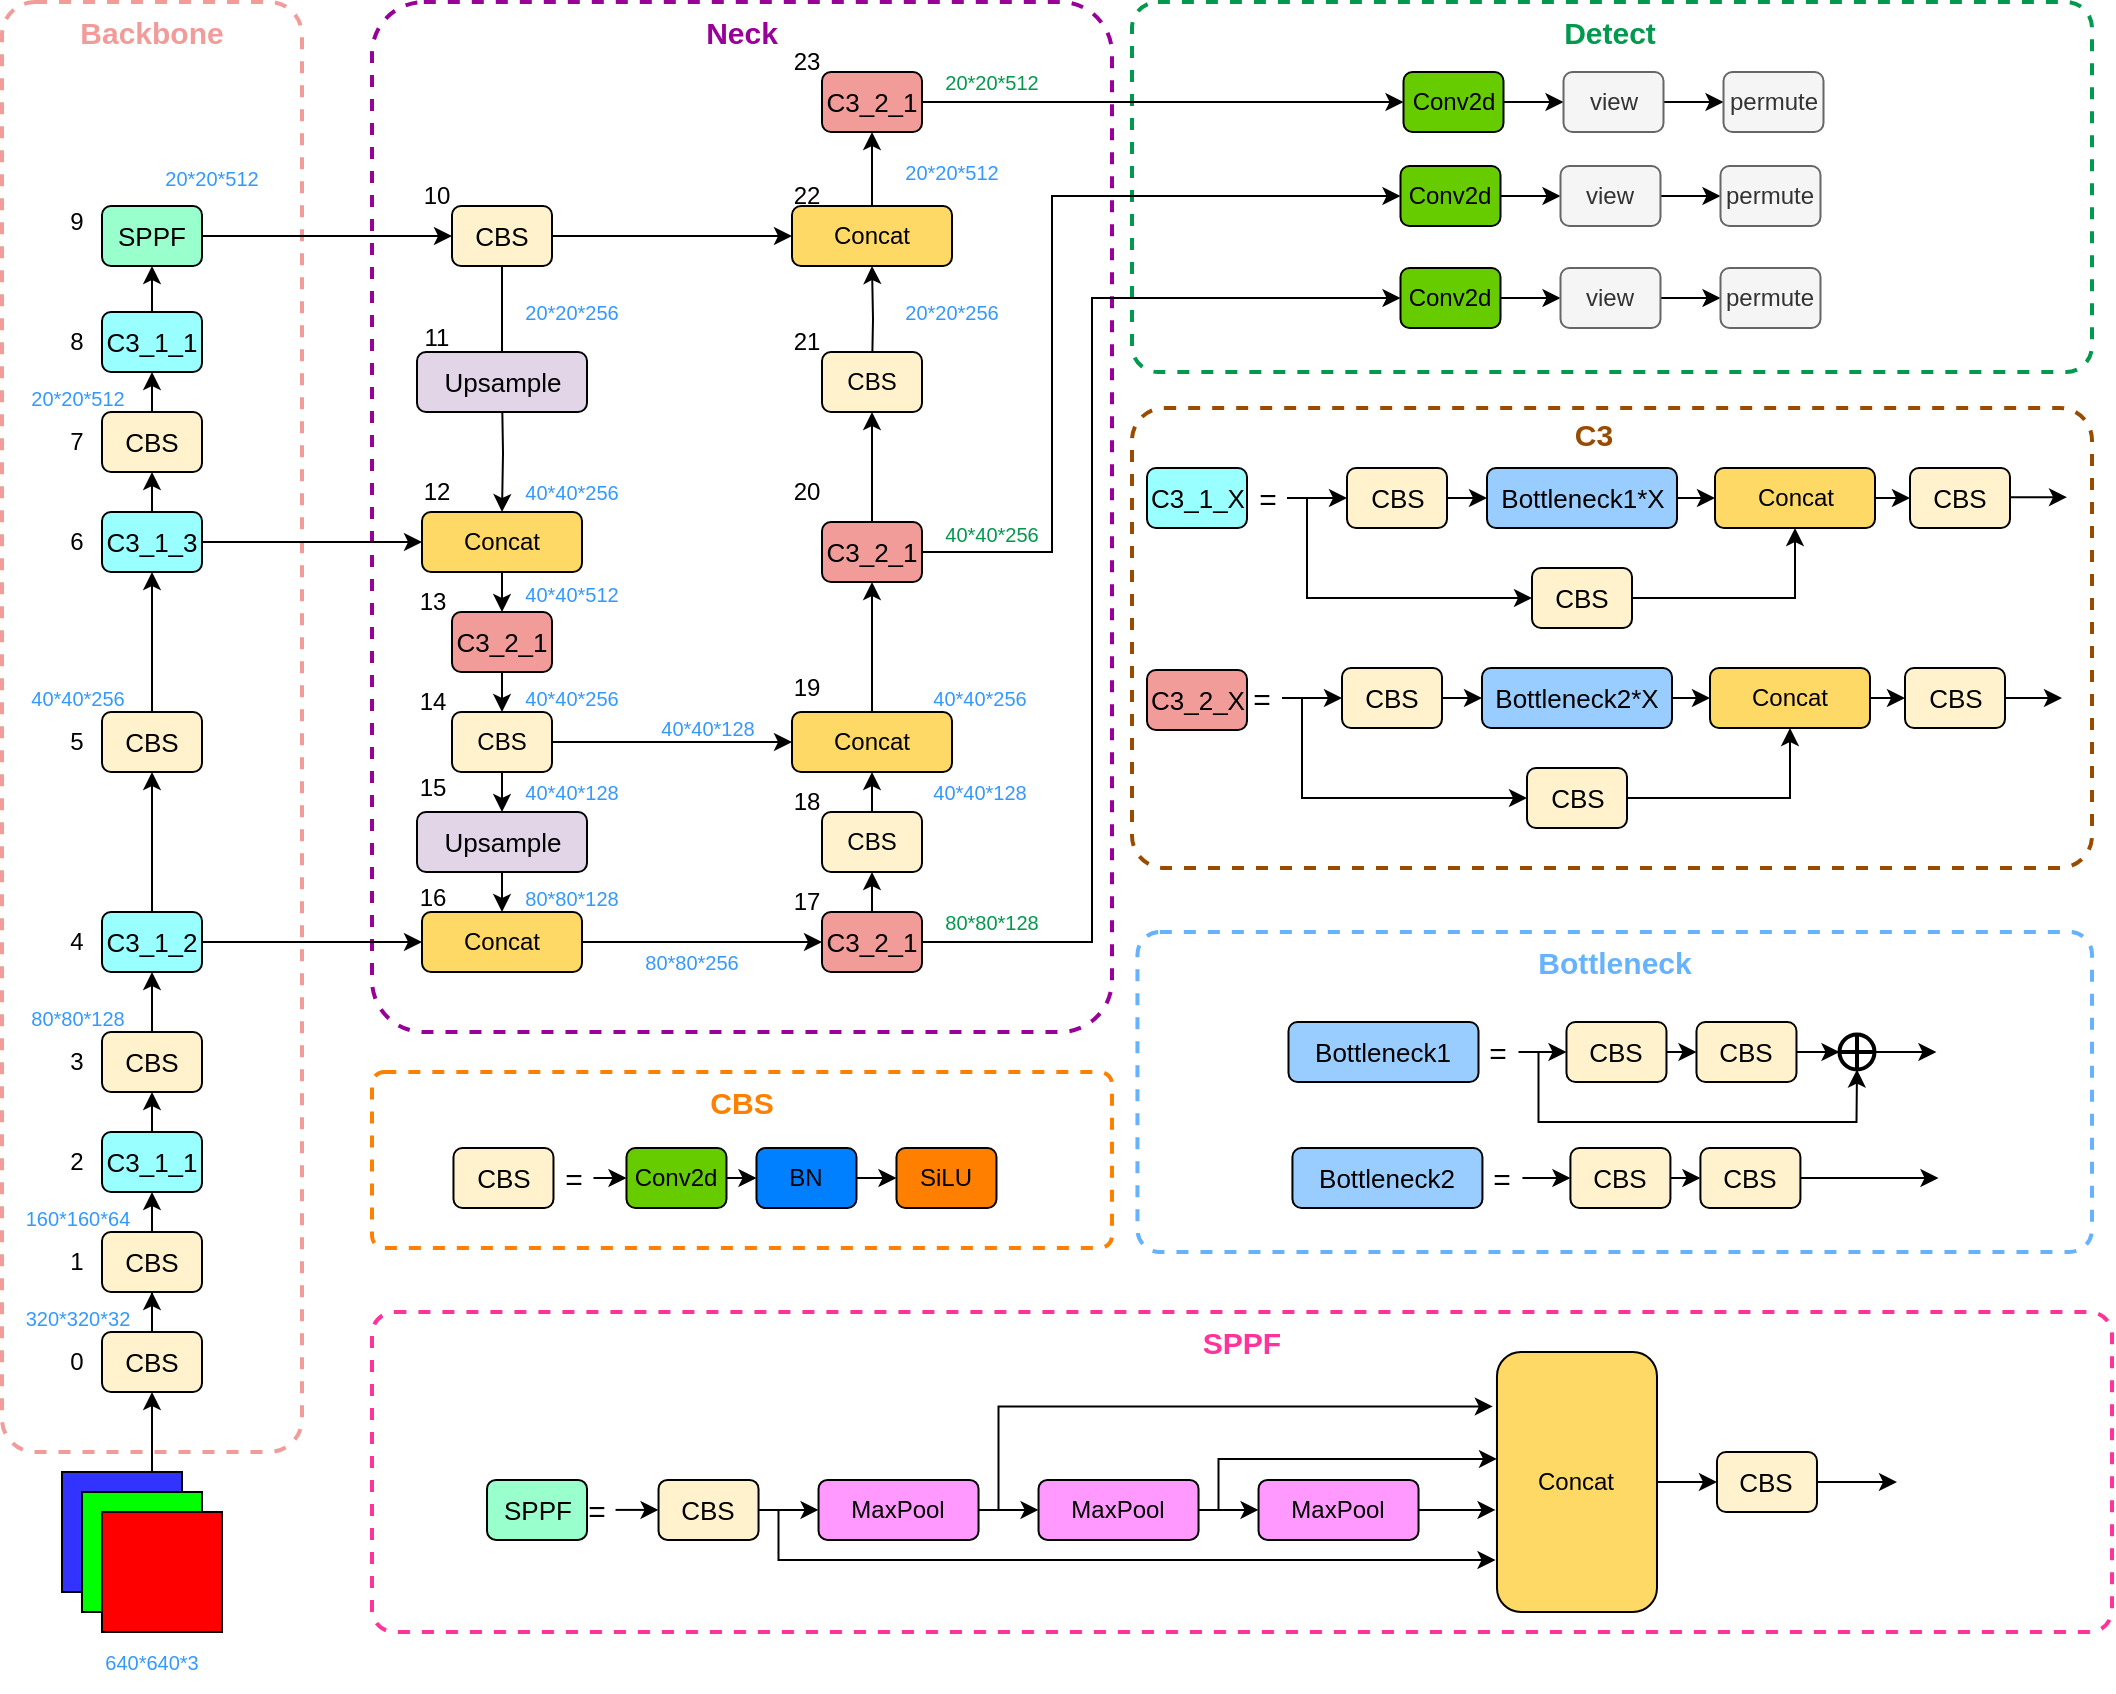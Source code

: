 <mxfile version="20.2.3" type="github">
  <diagram id="Ht1M8jgEwFfnCIfOTk4-" name="Page-1">
    <mxGraphModel dx="2249" dy="761" grid="1" gridSize="10" guides="1" tooltips="1" connect="1" arrows="1" fold="1" page="1" pageScale="1" pageWidth="827" pageHeight="1169" math="0" shadow="0">
      <root>
        <mxCell id="0" />
        <mxCell id="1" parent="0" />
        <mxCell id="IFNf2uhesNQWuGmL52Zz-282" value="" style="rounded=1;whiteSpace=wrap;html=1;shadow=0;dashed=1;fontSize=12;fontColor=#00994D;strokeColor=#FF3399;strokeWidth=2;fillColor=none;arcSize=7;" parent="1" vertex="1">
          <mxGeometry x="90" y="760" width="870" height="160" as="geometry" />
        </mxCell>
        <mxCell id="IFNf2uhesNQWuGmL52Zz-257" value="" style="rounded=1;whiteSpace=wrap;html=1;shadow=0;dashed=1;fontSize=12;fontColor=#00994D;strokeColor=#66B2FF;strokeWidth=2;fillColor=none;arcSize=7;" parent="1" vertex="1">
          <mxGeometry x="472.73" y="570" width="477.27" height="160" as="geometry" />
        </mxCell>
        <mxCell id="IFNf2uhesNQWuGmL52Zz-225" value="" style="rounded=1;whiteSpace=wrap;html=1;shadow=0;dashed=1;fontSize=12;fontColor=#00994D;strokeColor=#994C00;strokeWidth=2;fillColor=none;arcSize=7;" parent="1" vertex="1">
          <mxGeometry x="470" y="308" width="480" height="230" as="geometry" />
        </mxCell>
        <mxCell id="IFNf2uhesNQWuGmL52Zz-185" value="" style="rounded=1;whiteSpace=wrap;html=1;shadow=0;dashed=1;fontSize=12;fontColor=#00994D;strokeColor=#00994D;strokeWidth=2;fillColor=none;arcSize=7;" parent="1" vertex="1">
          <mxGeometry x="470" y="105" width="480" height="185" as="geometry" />
        </mxCell>
        <mxCell id="IFNf2uhesNQWuGmL52Zz-194" value="" style="rounded=1;whiteSpace=wrap;html=1;shadow=0;dashed=1;fontSize=12;fontColor=#00994D;strokeColor=#FF8000;strokeWidth=2;fillColor=none;arcSize=7;" parent="1" vertex="1">
          <mxGeometry x="90" y="640" width="370" height="88" as="geometry" />
        </mxCell>
        <mxCell id="IFNf2uhesNQWuGmL52Zz-183" value="" style="rounded=1;whiteSpace=wrap;html=1;shadow=0;dashed=1;fontSize=12;fontColor=#00994D;strokeColor=#990099;strokeWidth=2;fillColor=none;arcSize=7;" parent="1" vertex="1">
          <mxGeometry x="90" y="105" width="370" height="515" as="geometry" />
        </mxCell>
        <mxCell id="IFNf2uhesNQWuGmL52Zz-66" value="" style="rounded=1;whiteSpace=wrap;html=1;shadow=0;strokeColor=#F19C99;fillColor=none;dashed=1;strokeWidth=2;arcSize=11;" parent="1" vertex="1">
          <mxGeometry x="-95" y="105" width="150" height="725" as="geometry" />
        </mxCell>
        <mxCell id="IFNf2uhesNQWuGmL52Zz-21" value="" style="edgeStyle=orthogonalEdgeStyle;rounded=0;orthogonalLoop=1;jettySize=auto;html=1;fontSize=13;" parent="1" source="IFNf2uhesNQWuGmL52Zz-1" target="IFNf2uhesNQWuGmL52Zz-6" edge="1">
          <mxGeometry relative="1" as="geometry" />
        </mxCell>
        <mxCell id="IFNf2uhesNQWuGmL52Zz-1" value="CBS" style="rounded=1;whiteSpace=wrap;html=1;fillColor=#fff2cc;strokeColor=#000000;fontSize=13;" parent="1" vertex="1">
          <mxGeometry x="-45" y="770" width="50" height="30" as="geometry" />
        </mxCell>
        <mxCell id="IFNf2uhesNQWuGmL52Zz-2" value="" style="whiteSpace=wrap;html=1;aspect=fixed;fillColor=#3333FF;strokeColor=#000000;rounded=0;shadow=0;" parent="1" vertex="1">
          <mxGeometry x="-65" y="840" width="60" height="60" as="geometry" />
        </mxCell>
        <mxCell id="IFNf2uhesNQWuGmL52Zz-3" value="" style="whiteSpace=wrap;html=1;aspect=fixed;fillColor=#00FF00;strokeColor=#000000;rounded=0;" parent="1" vertex="1">
          <mxGeometry x="-55" y="850" width="60" height="60" as="geometry" />
        </mxCell>
        <mxCell id="IFNf2uhesNQWuGmL52Zz-4" value="" style="whiteSpace=wrap;html=1;aspect=fixed;fillColor=#FF0000;strokeColor=#000000;rounded=0;" parent="1" vertex="1">
          <mxGeometry x="-45" y="860" width="60" height="60" as="geometry" />
        </mxCell>
        <mxCell id="IFNf2uhesNQWuGmL52Zz-47" style="edgeStyle=orthogonalEdgeStyle;rounded=0;orthogonalLoop=1;jettySize=auto;html=1;exitX=0.5;exitY=0;exitDx=0;exitDy=0;entryX=0.5;entryY=1;entryDx=0;entryDy=0;fontSize=13;" parent="1" source="IFNf2uhesNQWuGmL52Zz-5" target="IFNf2uhesNQWuGmL52Zz-7" edge="1">
          <mxGeometry relative="1" as="geometry" />
        </mxCell>
        <mxCell id="IFNf2uhesNQWuGmL52Zz-5" value="C3_1_1" style="rounded=1;whiteSpace=wrap;html=1;fillColor=#99FFFF;strokeColor=#000000;fontSize=13;" parent="1" vertex="1">
          <mxGeometry x="-45" y="670" width="50" height="30" as="geometry" />
        </mxCell>
        <mxCell id="IFNf2uhesNQWuGmL52Zz-46" style="edgeStyle=orthogonalEdgeStyle;rounded=0;orthogonalLoop=1;jettySize=auto;html=1;exitX=0.5;exitY=0;exitDx=0;exitDy=0;entryX=0.5;entryY=1;entryDx=0;entryDy=0;fontSize=13;" parent="1" source="IFNf2uhesNQWuGmL52Zz-6" target="IFNf2uhesNQWuGmL52Zz-5" edge="1">
          <mxGeometry relative="1" as="geometry" />
        </mxCell>
        <mxCell id="IFNf2uhesNQWuGmL52Zz-6" value="CBS" style="rounded=1;whiteSpace=wrap;html=1;fillColor=#fff2cc;strokeColor=#000000;fontSize=13;" parent="1" vertex="1">
          <mxGeometry x="-45" y="720" width="50" height="30" as="geometry" />
        </mxCell>
        <mxCell id="IFNf2uhesNQWuGmL52Zz-48" style="edgeStyle=orthogonalEdgeStyle;rounded=0;orthogonalLoop=1;jettySize=auto;html=1;exitX=0.5;exitY=0;exitDx=0;exitDy=0;entryX=0.5;entryY=1;entryDx=0;entryDy=0;fontSize=13;" parent="1" source="IFNf2uhesNQWuGmL52Zz-7" target="IFNf2uhesNQWuGmL52Zz-16" edge="1">
          <mxGeometry relative="1" as="geometry" />
        </mxCell>
        <mxCell id="IFNf2uhesNQWuGmL52Zz-7" value="CBS" style="rounded=1;whiteSpace=wrap;html=1;fillColor=#fff2cc;strokeColor=#000000;fontSize=13;" parent="1" vertex="1">
          <mxGeometry x="-45" y="620" width="50" height="30" as="geometry" />
        </mxCell>
        <mxCell id="IFNf2uhesNQWuGmL52Zz-80" style="edgeStyle=orthogonalEdgeStyle;rounded=0;orthogonalLoop=1;jettySize=auto;html=1;exitX=1;exitY=0.5;exitDx=0;exitDy=0;fontSize=13;fontColor=#3399FF;" parent="1" source="IFNf2uhesNQWuGmL52Zz-8" target="IFNf2uhesNQWuGmL52Zz-79" edge="1">
          <mxGeometry relative="1" as="geometry" />
        </mxCell>
        <mxCell id="IFNf2uhesNQWuGmL52Zz-8" value="SPPF" style="rounded=1;whiteSpace=wrap;html=1;fillColor=#99FFCC;strokeColor=#000000;fontSize=13;" parent="1" vertex="1">
          <mxGeometry x="-45" y="207" width="50" height="30" as="geometry" />
        </mxCell>
        <mxCell id="IFNf2uhesNQWuGmL52Zz-142" style="edgeStyle=orthogonalEdgeStyle;rounded=0;orthogonalLoop=1;jettySize=auto;html=1;exitX=1;exitY=0.5;exitDx=0;exitDy=0;fontSize=12;fontColor=#00994D;entryX=0;entryY=0.5;entryDx=0;entryDy=0;" parent="1" source="IFNf2uhesNQWuGmL52Zz-9" target="IFNf2uhesNQWuGmL52Zz-33" edge="1">
          <mxGeometry relative="1" as="geometry">
            <mxPoint x="685.75" y="144.957" as="targetPoint" />
          </mxGeometry>
        </mxCell>
        <mxCell id="IFNf2uhesNQWuGmL52Zz-9" value="Conv2d" style="rounded=1;whiteSpace=wrap;html=1;fillColor=#66CC00;strokeColor=#000000;" parent="1" vertex="1">
          <mxGeometry x="605.75" y="140" width="50" height="30" as="geometry" />
        </mxCell>
        <mxCell id="IFNf2uhesNQWuGmL52Zz-120" style="edgeStyle=orthogonalEdgeStyle;rounded=0;orthogonalLoop=1;jettySize=auto;html=1;exitX=0.5;exitY=0;exitDx=0;exitDy=0;entryX=0.5;entryY=1;entryDx=0;entryDy=0;fontSize=12;fontColor=#3399FF;" parent="1" source="IFNf2uhesNQWuGmL52Zz-10" target="IFNf2uhesNQWuGmL52Zz-109" edge="1">
          <mxGeometry relative="1" as="geometry" />
        </mxCell>
        <mxCell id="IFNf2uhesNQWuGmL52Zz-10" value="CBS" style="rounded=1;whiteSpace=wrap;html=1;fillColor=#fff2cc;strokeColor=#000000;" parent="1" vertex="1">
          <mxGeometry x="315" y="510" width="50" height="30" as="geometry" />
        </mxCell>
        <mxCell id="IFNf2uhesNQWuGmL52Zz-123" style="edgeStyle=orthogonalEdgeStyle;rounded=0;orthogonalLoop=1;jettySize=auto;html=1;exitX=0.5;exitY=0;exitDx=0;exitDy=0;entryX=0.5;entryY=1;entryDx=0;entryDy=0;fontSize=12;fontColor=#3399FF;" parent="1" target="IFNf2uhesNQWuGmL52Zz-107" edge="1">
          <mxGeometry relative="1" as="geometry">
            <mxPoint x="340" y="290" as="sourcePoint" />
          </mxGeometry>
        </mxCell>
        <mxCell id="IFNf2uhesNQWuGmL52Zz-11" value="CBS" style="rounded=1;whiteSpace=wrap;html=1;fillColor=#fff2cc;strokeColor=#000000;" parent="1" vertex="1">
          <mxGeometry x="315" y="280" width="50" height="30" as="geometry" />
        </mxCell>
        <mxCell id="IFNf2uhesNQWuGmL52Zz-96" style="edgeStyle=orthogonalEdgeStyle;rounded=0;orthogonalLoop=1;jettySize=auto;html=1;exitX=0.5;exitY=1;exitDx=0;exitDy=0;entryX=0.5;entryY=0;entryDx=0;entryDy=0;fontSize=13;fontColor=#3399FF;" parent="1" source="IFNf2uhesNQWuGmL52Zz-12" target="IFNf2uhesNQWuGmL52Zz-83" edge="1">
          <mxGeometry relative="1" as="geometry" />
        </mxCell>
        <mxCell id="BFmWIOEh-8cspWOFPyDg-2" style="edgeStyle=orthogonalEdgeStyle;rounded=0;orthogonalLoop=1;jettySize=auto;html=1;exitX=1;exitY=0.5;exitDx=0;exitDy=0;entryX=0;entryY=0.5;entryDx=0;entryDy=0;fontFamily=Helvetica;fontSize=18;strokeWidth=1;" edge="1" parent="1" source="IFNf2uhesNQWuGmL52Zz-12" target="IFNf2uhesNQWuGmL52Zz-109">
          <mxGeometry relative="1" as="geometry" />
        </mxCell>
        <mxCell id="IFNf2uhesNQWuGmL52Zz-12" value="CBS" style="rounded=1;whiteSpace=wrap;html=1;fillColor=#fff2cc;strokeColor=#000000;" parent="1" vertex="1">
          <mxGeometry x="130" y="460" width="50" height="30" as="geometry" />
        </mxCell>
        <mxCell id="IFNf2uhesNQWuGmL52Zz-91" style="edgeStyle=orthogonalEdgeStyle;rounded=0;orthogonalLoop=1;jettySize=auto;html=1;exitX=0.5;exitY=1;exitDx=0;exitDy=0;entryX=0.5;entryY=0;entryDx=0;entryDy=0;fontSize=13;fontColor=#3399FF;" parent="1" source="IFNf2uhesNQWuGmL52Zz-13" target="IFNf2uhesNQWuGmL52Zz-82" edge="1">
          <mxGeometry relative="1" as="geometry" />
        </mxCell>
        <mxCell id="IFNf2uhesNQWuGmL52Zz-13" value="Concat" style="rounded=1;whiteSpace=wrap;html=1;fillColor=#FFD966;strokeColor=#000000;" parent="1" vertex="1">
          <mxGeometry x="115" y="360" width="80" height="30" as="geometry" />
        </mxCell>
        <mxCell id="IFNf2uhesNQWuGmL52Zz-52" style="edgeStyle=orthogonalEdgeStyle;rounded=0;orthogonalLoop=1;jettySize=auto;html=1;exitX=0.5;exitY=0;exitDx=0;exitDy=0;entryX=0.5;entryY=1;entryDx=0;entryDy=0;fontSize=13;" parent="1" source="IFNf2uhesNQWuGmL52Zz-14" target="IFNf2uhesNQWuGmL52Zz-18" edge="1">
          <mxGeometry relative="1" as="geometry" />
        </mxCell>
        <mxCell id="IFNf2uhesNQWuGmL52Zz-14" value="CBS" style="rounded=1;whiteSpace=wrap;html=1;fillColor=#fff2cc;strokeColor=#000000;fontSize=13;" parent="1" vertex="1">
          <mxGeometry x="-45" y="310" width="50" height="30" as="geometry" />
        </mxCell>
        <mxCell id="IFNf2uhesNQWuGmL52Zz-50" style="edgeStyle=orthogonalEdgeStyle;rounded=0;orthogonalLoop=1;jettySize=auto;html=1;exitX=0.5;exitY=0;exitDx=0;exitDy=0;entryX=0.5;entryY=1;entryDx=0;entryDy=0;fontSize=13;" parent="1" source="IFNf2uhesNQWuGmL52Zz-15" target="IFNf2uhesNQWuGmL52Zz-17" edge="1">
          <mxGeometry relative="1" as="geometry" />
        </mxCell>
        <mxCell id="IFNf2uhesNQWuGmL52Zz-15" value="CBS" style="rounded=1;whiteSpace=wrap;html=1;fillColor=#fff2cc;strokeColor=#000000;fontSize=13;" parent="1" vertex="1">
          <mxGeometry x="-45" y="460" width="50" height="30" as="geometry" />
        </mxCell>
        <mxCell id="IFNf2uhesNQWuGmL52Zz-49" style="edgeStyle=orthogonalEdgeStyle;rounded=0;orthogonalLoop=1;jettySize=auto;html=1;exitX=0.5;exitY=0;exitDx=0;exitDy=0;entryX=0.5;entryY=1;entryDx=0;entryDy=0;fontSize=13;" parent="1" source="IFNf2uhesNQWuGmL52Zz-16" target="IFNf2uhesNQWuGmL52Zz-15" edge="1">
          <mxGeometry relative="1" as="geometry" />
        </mxCell>
        <mxCell id="IFNf2uhesNQWuGmL52Zz-86" style="edgeStyle=orthogonalEdgeStyle;rounded=0;orthogonalLoop=1;jettySize=auto;html=1;exitX=1;exitY=0.5;exitDx=0;exitDy=0;entryX=0;entryY=0.5;entryDx=0;entryDy=0;fontSize=13;fontColor=#3399FF;" parent="1" source="IFNf2uhesNQWuGmL52Zz-16" target="IFNf2uhesNQWuGmL52Zz-84" edge="1">
          <mxGeometry relative="1" as="geometry" />
        </mxCell>
        <mxCell id="IFNf2uhesNQWuGmL52Zz-16" value="C3_1_2" style="rounded=1;whiteSpace=wrap;html=1;fillColor=#99FFFF;strokeColor=#000000;fontSize=13;" parent="1" vertex="1">
          <mxGeometry x="-45" y="560" width="50" height="30" as="geometry" />
        </mxCell>
        <mxCell id="IFNf2uhesNQWuGmL52Zz-51" style="edgeStyle=orthogonalEdgeStyle;rounded=0;orthogonalLoop=1;jettySize=auto;html=1;exitX=0.5;exitY=0;exitDx=0;exitDy=0;entryX=0.5;entryY=1;entryDx=0;entryDy=0;fontSize=13;" parent="1" source="IFNf2uhesNQWuGmL52Zz-17" target="IFNf2uhesNQWuGmL52Zz-14" edge="1">
          <mxGeometry relative="1" as="geometry" />
        </mxCell>
        <mxCell id="IFNf2uhesNQWuGmL52Zz-85" style="edgeStyle=orthogonalEdgeStyle;rounded=0;orthogonalLoop=1;jettySize=auto;html=1;exitX=1;exitY=0.5;exitDx=0;exitDy=0;entryX=0;entryY=0.5;entryDx=0;entryDy=0;fontSize=13;fontColor=#3399FF;" parent="1" source="IFNf2uhesNQWuGmL52Zz-17" target="IFNf2uhesNQWuGmL52Zz-13" edge="1">
          <mxGeometry relative="1" as="geometry" />
        </mxCell>
        <mxCell id="IFNf2uhesNQWuGmL52Zz-17" value="C3_1_3" style="rounded=1;whiteSpace=wrap;html=1;fillColor=#99FFFF;strokeColor=#000000;fontSize=13;" parent="1" vertex="1">
          <mxGeometry x="-45" y="360" width="50" height="30" as="geometry" />
        </mxCell>
        <mxCell id="IFNf2uhesNQWuGmL52Zz-63" style="edgeStyle=orthogonalEdgeStyle;rounded=0;orthogonalLoop=1;jettySize=auto;html=1;exitX=0.5;exitY=0;exitDx=0;exitDy=0;entryX=0.5;entryY=1;entryDx=0;entryDy=0;fontSize=13;" parent="1" source="IFNf2uhesNQWuGmL52Zz-18" target="IFNf2uhesNQWuGmL52Zz-8" edge="1">
          <mxGeometry relative="1" as="geometry" />
        </mxCell>
        <mxCell id="IFNf2uhesNQWuGmL52Zz-18" value="C3_1_1" style="rounded=1;whiteSpace=wrap;html=1;fillColor=#99FFFF;strokeColor=#000000;fontSize=13;" parent="1" vertex="1">
          <mxGeometry x="-45" y="260" width="50" height="30" as="geometry" />
        </mxCell>
        <mxCell id="IFNf2uhesNQWuGmL52Zz-150" style="edgeStyle=orthogonalEdgeStyle;rounded=0;orthogonalLoop=1;jettySize=auto;html=1;exitX=1;exitY=0.5;exitDx=0;exitDy=0;entryX=0;entryY=0.5;entryDx=0;entryDy=0;fontSize=12;fontColor=#00994D;" parent="1" source="IFNf2uhesNQWuGmL52Zz-33" target="IFNf2uhesNQWuGmL52Zz-147" edge="1">
          <mxGeometry relative="1" as="geometry" />
        </mxCell>
        <mxCell id="IFNf2uhesNQWuGmL52Zz-33" value="view" style="rounded=1;whiteSpace=wrap;html=1;fillColor=#f5f5f5;strokeColor=#666666;fontColor=#333333;" parent="1" vertex="1">
          <mxGeometry x="685.75" y="140" width="50" height="30" as="geometry" />
        </mxCell>
        <mxCell id="IFNf2uhesNQWuGmL52Zz-36" value="" style="whiteSpace=wrap;html=1;aspect=fixed;fillColor=#3333FF;strokeColor=#000000;rounded=0;shadow=0;" parent="1" vertex="1">
          <mxGeometry x="-65" y="840" width="60" height="60" as="geometry" />
        </mxCell>
        <mxCell id="IFNf2uhesNQWuGmL52Zz-37" value="" style="whiteSpace=wrap;html=1;aspect=fixed;fillColor=#00FF00;strokeColor=#000000;rounded=0;" parent="1" vertex="1">
          <mxGeometry x="-55" y="850" width="60" height="60" as="geometry" />
        </mxCell>
        <mxCell id="IFNf2uhesNQWuGmL52Zz-38" value="" style="whiteSpace=wrap;html=1;aspect=fixed;fillColor=#FF0000;strokeColor=#000000;rounded=0;" parent="1" vertex="1">
          <mxGeometry x="-45" y="860" width="60" height="60" as="geometry" />
        </mxCell>
        <mxCell id="IFNf2uhesNQWuGmL52Zz-43" value="" style="endArrow=classic;html=1;rounded=0;exitX=0.75;exitY=0;exitDx=0;exitDy=0;entryX=0.5;entryY=1;entryDx=0;entryDy=0;fontSize=13;" parent="1" source="IFNf2uhesNQWuGmL52Zz-36" target="IFNf2uhesNQWuGmL52Zz-1" edge="1">
          <mxGeometry width="50" height="50" relative="1" as="geometry">
            <mxPoint x="620" y="380" as="sourcePoint" />
            <mxPoint x="670" y="330" as="targetPoint" />
          </mxGeometry>
        </mxCell>
        <mxCell id="IFNf2uhesNQWuGmL52Zz-53" value="0" style="text;html=1;strokeColor=none;fillColor=none;align=center;verticalAlign=middle;whiteSpace=wrap;rounded=0;shadow=0;fontSize=12;" parent="1" vertex="1">
          <mxGeometry x="-65" y="770" width="15" height="30" as="geometry" />
        </mxCell>
        <mxCell id="IFNf2uhesNQWuGmL52Zz-54" value="5" style="text;html=1;strokeColor=none;fillColor=none;align=center;verticalAlign=middle;whiteSpace=wrap;rounded=0;shadow=0;fontSize=12;" parent="1" vertex="1">
          <mxGeometry x="-65" y="460" width="15" height="30" as="geometry" />
        </mxCell>
        <mxCell id="IFNf2uhesNQWuGmL52Zz-55" value="4" style="text;html=1;strokeColor=none;fillColor=none;align=center;verticalAlign=middle;whiteSpace=wrap;rounded=0;shadow=0;fontSize=12;" parent="1" vertex="1">
          <mxGeometry x="-65" y="560" width="15" height="30" as="geometry" />
        </mxCell>
        <mxCell id="IFNf2uhesNQWuGmL52Zz-56" value="3" style="text;html=1;strokeColor=none;fillColor=none;align=center;verticalAlign=middle;whiteSpace=wrap;rounded=0;shadow=0;fontSize=12;" parent="1" vertex="1">
          <mxGeometry x="-65" y="620" width="15" height="30" as="geometry" />
        </mxCell>
        <mxCell id="IFNf2uhesNQWuGmL52Zz-57" value="2" style="text;html=1;strokeColor=none;fillColor=none;align=center;verticalAlign=middle;whiteSpace=wrap;rounded=0;shadow=0;fontSize=12;" parent="1" vertex="1">
          <mxGeometry x="-65" y="670" width="15" height="30" as="geometry" />
        </mxCell>
        <mxCell id="IFNf2uhesNQWuGmL52Zz-58" value="1" style="text;html=1;strokeColor=none;fillColor=none;align=center;verticalAlign=middle;whiteSpace=wrap;rounded=0;shadow=0;fontSize=12;" parent="1" vertex="1">
          <mxGeometry x="-65" y="720" width="15" height="30" as="geometry" />
        </mxCell>
        <mxCell id="IFNf2uhesNQWuGmL52Zz-59" value="9" style="text;html=1;strokeColor=none;fillColor=none;align=center;verticalAlign=middle;whiteSpace=wrap;rounded=0;shadow=0;fontSize=12;" parent="1" vertex="1">
          <mxGeometry x="-65" y="200" width="15" height="30" as="geometry" />
        </mxCell>
        <mxCell id="IFNf2uhesNQWuGmL52Zz-60" value="8" style="text;html=1;strokeColor=none;fillColor=none;align=center;verticalAlign=middle;whiteSpace=wrap;rounded=0;shadow=0;fontSize=12;" parent="1" vertex="1">
          <mxGeometry x="-65" y="260" width="15" height="30" as="geometry" />
        </mxCell>
        <mxCell id="IFNf2uhesNQWuGmL52Zz-61" value="7" style="text;html=1;strokeColor=none;fillColor=none;align=center;verticalAlign=middle;whiteSpace=wrap;rounded=0;shadow=0;fontSize=12;" parent="1" vertex="1">
          <mxGeometry x="-65" y="310" width="15" height="30" as="geometry" />
        </mxCell>
        <mxCell id="IFNf2uhesNQWuGmL52Zz-62" value="6" style="text;html=1;strokeColor=none;fillColor=none;align=center;verticalAlign=middle;whiteSpace=wrap;rounded=0;shadow=0;fontSize=12;" parent="1" vertex="1">
          <mxGeometry x="-65" y="360" width="15" height="30" as="geometry" />
        </mxCell>
        <mxCell id="IFNf2uhesNQWuGmL52Zz-67" value="&lt;font size=&quot;1&quot; color=&quot;#f19c99&quot;&gt;&lt;b style=&quot;font-size: 15px;&quot;&gt;Backbone&lt;/b&gt;&lt;/font&gt;" style="text;html=1;strokeColor=none;fillColor=none;align=center;verticalAlign=middle;whiteSpace=wrap;rounded=0;shadow=0;dashed=1;" parent="1" vertex="1">
          <mxGeometry x="-60" y="105" width="80" height="30" as="geometry" />
        </mxCell>
        <mxCell id="IFNf2uhesNQWuGmL52Zz-68" value="&lt;font color=&quot;#3399ff&quot; style=&quot;font-size: 10px;&quot;&gt;20*20*256&lt;/font&gt;" style="text;html=1;strokeColor=none;fillColor=none;align=center;verticalAlign=middle;whiteSpace=wrap;rounded=0;shadow=0;dashed=1;fontColor=#F19C99;" parent="1" vertex="1">
          <mxGeometry x="160" y="245" width="60" height="30" as="geometry" />
        </mxCell>
        <mxCell id="IFNf2uhesNQWuGmL52Zz-69" value="&lt;font color=&quot;#3399ff&quot; style=&quot;font-size: 10px;&quot;&gt;40*40*128&lt;/font&gt;" style="text;html=1;strokeColor=none;fillColor=none;align=center;verticalAlign=middle;whiteSpace=wrap;rounded=0;shadow=0;dashed=1;fontColor=#F19C99;" parent="1" vertex="1">
          <mxGeometry x="160" y="485" width="60" height="30" as="geometry" />
        </mxCell>
        <mxCell id="IFNf2uhesNQWuGmL52Zz-70" value="&lt;font color=&quot;#3399ff&quot; style=&quot;font-size: 10px;&quot;&gt;40*40*256&lt;/font&gt;" style="text;html=1;strokeColor=none;fillColor=none;align=center;verticalAlign=middle;whiteSpace=wrap;rounded=0;shadow=0;dashed=1;fontColor=#F19C99;" parent="1" vertex="1">
          <mxGeometry x="160" y="443" width="60" height="20" as="geometry" />
        </mxCell>
        <mxCell id="IFNf2uhesNQWuGmL52Zz-71" value="&lt;font color=&quot;#3399ff&quot; style=&quot;font-size: 10px;&quot;&gt;640*640*3&lt;/font&gt;" style="text;html=1;strokeColor=none;fillColor=none;align=center;verticalAlign=middle;whiteSpace=wrap;rounded=0;shadow=0;dashed=1;fontColor=#F19C99;" parent="1" vertex="1">
          <mxGeometry x="-50" y="920" width="60" height="30" as="geometry" />
        </mxCell>
        <mxCell id="IFNf2uhesNQWuGmL52Zz-72" value="&lt;font color=&quot;#3399ff&quot; style=&quot;font-size: 10px;&quot;&gt;40*40*256&lt;/font&gt;" style="text;html=1;strokeColor=none;fillColor=none;align=center;verticalAlign=middle;whiteSpace=wrap;rounded=0;shadow=0;dashed=1;fontColor=#F19C99;" parent="1" vertex="1">
          <mxGeometry x="-87.5" y="438" width="60" height="30" as="geometry" />
        </mxCell>
        <mxCell id="IFNf2uhesNQWuGmL52Zz-73" value="&lt;font color=&quot;#3399ff&quot; style=&quot;font-size: 10px;&quot;&gt;20*20*512&lt;/font&gt;" style="text;html=1;strokeColor=none;fillColor=none;align=center;verticalAlign=middle;whiteSpace=wrap;rounded=0;shadow=0;dashed=1;fontColor=#F19C99;" parent="1" vertex="1">
          <mxGeometry x="-87.5" y="288" width="60" height="30" as="geometry" />
        </mxCell>
        <mxCell id="IFNf2uhesNQWuGmL52Zz-74" value="&lt;font color=&quot;#3399ff&quot; style=&quot;font-size: 10px;&quot;&gt;40*40*512&lt;/font&gt;" style="text;html=1;strokeColor=none;fillColor=none;align=center;verticalAlign=middle;whiteSpace=wrap;rounded=0;shadow=0;dashed=1;fontColor=#F19C99;" parent="1" vertex="1">
          <mxGeometry x="160" y="386" width="60" height="30" as="geometry" />
        </mxCell>
        <mxCell id="IFNf2uhesNQWuGmL52Zz-75" value="&lt;font color=&quot;#3399ff&quot; style=&quot;font-size: 10px;&quot;&gt;20*20*512&lt;/font&gt;" style="text;html=1;strokeColor=none;fillColor=none;align=center;verticalAlign=middle;whiteSpace=wrap;rounded=0;shadow=0;dashed=1;fontColor=#F19C99;" parent="1" vertex="1">
          <mxGeometry x="-20" y="178" width="60" height="30" as="geometry" />
        </mxCell>
        <mxCell id="IFNf2uhesNQWuGmL52Zz-76" value="&lt;font color=&quot;#3399ff&quot; style=&quot;font-size: 10px;&quot;&gt;320*320*32&lt;/font&gt;" style="text;html=1;strokeColor=none;fillColor=none;align=center;verticalAlign=middle;whiteSpace=wrap;rounded=0;shadow=0;dashed=1;fontColor=#F19C99;" parent="1" vertex="1">
          <mxGeometry x="-87.5" y="748" width="60" height="30" as="geometry" />
        </mxCell>
        <mxCell id="IFNf2uhesNQWuGmL52Zz-77" value="&lt;font color=&quot;#3399ff&quot; style=&quot;font-size: 10px;&quot;&gt;160*160*64&lt;/font&gt;" style="text;html=1;strokeColor=none;fillColor=none;align=center;verticalAlign=middle;whiteSpace=wrap;rounded=0;shadow=0;dashed=1;fontColor=#F19C99;" parent="1" vertex="1">
          <mxGeometry x="-87.5" y="698" width="60" height="30" as="geometry" />
        </mxCell>
        <mxCell id="IFNf2uhesNQWuGmL52Zz-78" value="&lt;font color=&quot;#3399ff&quot; style=&quot;font-size: 10px;&quot;&gt;80*80*128&lt;/font&gt;" style="text;html=1;strokeColor=none;fillColor=none;align=center;verticalAlign=middle;whiteSpace=wrap;rounded=0;shadow=0;dashed=1;fontColor=#F19C99;" parent="1" vertex="1">
          <mxGeometry x="-87.5" y="598" width="60" height="30" as="geometry" />
        </mxCell>
        <mxCell id="IFNf2uhesNQWuGmL52Zz-89" style="edgeStyle=orthogonalEdgeStyle;rounded=0;orthogonalLoop=1;jettySize=auto;html=1;exitX=0.5;exitY=1;exitDx=0;exitDy=0;entryX=0.5;entryY=0;entryDx=0;entryDy=0;fontSize=13;fontColor=#3399FF;" parent="1" source="IFNf2uhesNQWuGmL52Zz-79" edge="1">
          <mxGeometry relative="1" as="geometry">
            <mxPoint x="155" y="290" as="targetPoint" />
          </mxGeometry>
        </mxCell>
        <mxCell id="IFNf2uhesNQWuGmL52Zz-132" style="edgeStyle=orthogonalEdgeStyle;rounded=0;orthogonalLoop=1;jettySize=auto;html=1;exitX=1;exitY=0.5;exitDx=0;exitDy=0;entryX=0;entryY=0.5;entryDx=0;entryDy=0;fontSize=12;fontColor=#00994D;" parent="1" source="IFNf2uhesNQWuGmL52Zz-79" target="IFNf2uhesNQWuGmL52Zz-107" edge="1">
          <mxGeometry relative="1" as="geometry" />
        </mxCell>
        <mxCell id="IFNf2uhesNQWuGmL52Zz-79" value="CBS" style="rounded=1;whiteSpace=wrap;html=1;fillColor=#fff2cc;strokeColor=#000000;fontSize=13;" parent="1" vertex="1">
          <mxGeometry x="130" y="207" width="50" height="30" as="geometry" />
        </mxCell>
        <mxCell id="IFNf2uhesNQWuGmL52Zz-90" style="edgeStyle=orthogonalEdgeStyle;rounded=0;orthogonalLoop=1;jettySize=auto;html=1;exitX=0.5;exitY=1;exitDx=0;exitDy=0;entryX=0.5;entryY=0;entryDx=0;entryDy=0;fontSize=13;fontColor=#3399FF;" parent="1" target="IFNf2uhesNQWuGmL52Zz-13" edge="1">
          <mxGeometry relative="1" as="geometry">
            <mxPoint x="155" y="300.0" as="sourcePoint" />
          </mxGeometry>
        </mxCell>
        <mxCell id="IFNf2uhesNQWuGmL52Zz-92" style="edgeStyle=orthogonalEdgeStyle;rounded=0;orthogonalLoop=1;jettySize=auto;html=1;exitX=0.5;exitY=1;exitDx=0;exitDy=0;entryX=0.5;entryY=0;entryDx=0;entryDy=0;fontSize=13;fontColor=#3399FF;" parent="1" source="IFNf2uhesNQWuGmL52Zz-82" target="IFNf2uhesNQWuGmL52Zz-12" edge="1">
          <mxGeometry relative="1" as="geometry" />
        </mxCell>
        <mxCell id="IFNf2uhesNQWuGmL52Zz-82" value="C3_2_1" style="rounded=1;whiteSpace=wrap;html=1;fillColor=#F19C99;strokeColor=#000000;fontSize=13;" parent="1" vertex="1">
          <mxGeometry x="130" y="410" width="50" height="30" as="geometry" />
        </mxCell>
        <mxCell id="IFNf2uhesNQWuGmL52Zz-94" style="edgeStyle=orthogonalEdgeStyle;rounded=0;orthogonalLoop=1;jettySize=auto;html=1;exitX=0.5;exitY=1;exitDx=0;exitDy=0;entryX=0.5;entryY=0;entryDx=0;entryDy=0;fontSize=13;fontColor=#3399FF;" parent="1" source="IFNf2uhesNQWuGmL52Zz-83" target="IFNf2uhesNQWuGmL52Zz-84" edge="1">
          <mxGeometry relative="1" as="geometry" />
        </mxCell>
        <mxCell id="IFNf2uhesNQWuGmL52Zz-83" value="Upsample" style="rounded=1;whiteSpace=wrap;html=1;fillColor=#e1d5e7;strokeColor=#000000;fontSize=13;" parent="1" vertex="1">
          <mxGeometry x="112.5" y="510" width="85" height="30" as="geometry" />
        </mxCell>
        <mxCell id="IFNf2uhesNQWuGmL52Zz-118" style="edgeStyle=orthogonalEdgeStyle;rounded=0;orthogonalLoop=1;jettySize=auto;html=1;exitX=1;exitY=0.5;exitDx=0;exitDy=0;entryX=0;entryY=0.5;entryDx=0;entryDy=0;fontSize=12;fontColor=#3399FF;" parent="1" source="IFNf2uhesNQWuGmL52Zz-84" target="IFNf2uhesNQWuGmL52Zz-110" edge="1">
          <mxGeometry relative="1" as="geometry" />
        </mxCell>
        <mxCell id="IFNf2uhesNQWuGmL52Zz-84" value="Concat" style="rounded=1;whiteSpace=wrap;html=1;fillColor=#FFD966;strokeColor=#000000;" parent="1" vertex="1">
          <mxGeometry x="115" y="560" width="80" height="30" as="geometry" />
        </mxCell>
        <mxCell id="IFNf2uhesNQWuGmL52Zz-95" value="Upsample" style="rounded=1;whiteSpace=wrap;html=1;fillColor=#e1d5e7;strokeColor=#000000;fontSize=13;" parent="1" vertex="1">
          <mxGeometry x="112.5" y="280" width="85" height="30" as="geometry" />
        </mxCell>
        <mxCell id="IFNf2uhesNQWuGmL52Zz-97" value="10" style="text;html=1;strokeColor=none;fillColor=none;align=center;verticalAlign=middle;whiteSpace=wrap;rounded=0;shadow=0;fontSize=12;" parent="1" vertex="1">
          <mxGeometry x="115" y="187" width="15" height="30" as="geometry" />
        </mxCell>
        <mxCell id="IFNf2uhesNQWuGmL52Zz-99" value="12" style="text;html=1;strokeColor=none;fillColor=none;align=center;verticalAlign=middle;whiteSpace=wrap;rounded=0;shadow=0;fontSize=12;" parent="1" vertex="1">
          <mxGeometry x="115" y="335" width="15" height="30" as="geometry" />
        </mxCell>
        <mxCell id="IFNf2uhesNQWuGmL52Zz-100" value="15" style="text;html=1;strokeColor=none;fillColor=none;align=center;verticalAlign=middle;whiteSpace=wrap;rounded=0;shadow=0;fontSize=12;" parent="1" vertex="1">
          <mxGeometry x="112.5" y="483" width="15" height="30" as="geometry" />
        </mxCell>
        <mxCell id="IFNf2uhesNQWuGmL52Zz-101" value="14" style="text;html=1;strokeColor=none;fillColor=none;align=center;verticalAlign=middle;whiteSpace=wrap;rounded=0;shadow=0;fontSize=12;" parent="1" vertex="1">
          <mxGeometry x="112.5" y="440" width="15" height="30" as="geometry" />
        </mxCell>
        <mxCell id="IFNf2uhesNQWuGmL52Zz-102" value="13" style="text;html=1;strokeColor=none;fillColor=none;align=center;verticalAlign=middle;whiteSpace=wrap;rounded=0;shadow=0;fontSize=12;" parent="1" vertex="1">
          <mxGeometry x="112.5" y="390" width="15" height="30" as="geometry" />
        </mxCell>
        <mxCell id="IFNf2uhesNQWuGmL52Zz-103" value="11" style="text;html=1;strokeColor=none;fillColor=none;align=center;verticalAlign=middle;whiteSpace=wrap;rounded=0;shadow=0;fontSize=12;" parent="1" vertex="1">
          <mxGeometry x="115" y="258" width="15" height="30" as="geometry" />
        </mxCell>
        <mxCell id="IFNf2uhesNQWuGmL52Zz-104" value="16" style="text;html=1;strokeColor=none;fillColor=none;align=center;verticalAlign=middle;whiteSpace=wrap;rounded=0;shadow=0;fontSize=12;" parent="1" vertex="1">
          <mxGeometry x="112.5" y="538" width="15" height="30" as="geometry" />
        </mxCell>
        <mxCell id="IFNf2uhesNQWuGmL52Zz-105" value="&lt;font color=&quot;#3399ff&quot; style=&quot;font-size: 10px;&quot;&gt;40*40*256&lt;/font&gt;" style="text;html=1;strokeColor=none;fillColor=none;align=center;verticalAlign=middle;whiteSpace=wrap;rounded=0;shadow=0;dashed=1;fontColor=#F19C99;" parent="1" vertex="1">
          <mxGeometry x="160" y="335" width="60" height="30" as="geometry" />
        </mxCell>
        <mxCell id="IFNf2uhesNQWuGmL52Zz-106" value="&lt;font color=&quot;#3399ff&quot; style=&quot;font-size: 10px;&quot;&gt;80*80*128&lt;/font&gt;" style="text;html=1;strokeColor=none;fillColor=none;align=center;verticalAlign=middle;whiteSpace=wrap;rounded=0;shadow=0;dashed=1;fontColor=#F19C99;" parent="1" vertex="1">
          <mxGeometry x="160" y="538" width="60" height="30" as="geometry" />
        </mxCell>
        <mxCell id="IFNf2uhesNQWuGmL52Zz-134" style="edgeStyle=orthogonalEdgeStyle;rounded=0;orthogonalLoop=1;jettySize=auto;html=1;exitX=0.5;exitY=0;exitDx=0;exitDy=0;entryX=0.5;entryY=1;entryDx=0;entryDy=0;fontSize=12;fontColor=#00994D;" parent="1" source="IFNf2uhesNQWuGmL52Zz-107" target="IFNf2uhesNQWuGmL52Zz-133" edge="1">
          <mxGeometry relative="1" as="geometry" />
        </mxCell>
        <mxCell id="IFNf2uhesNQWuGmL52Zz-107" value="Concat" style="rounded=1;whiteSpace=wrap;html=1;fillColor=#FFD966;strokeColor=#000000;" parent="1" vertex="1">
          <mxGeometry x="300" y="207" width="80" height="30" as="geometry" />
        </mxCell>
        <mxCell id="IFNf2uhesNQWuGmL52Zz-122" style="edgeStyle=orthogonalEdgeStyle;rounded=0;orthogonalLoop=1;jettySize=auto;html=1;exitX=0.5;exitY=0;exitDx=0;exitDy=0;entryX=0.5;entryY=1;entryDx=0;entryDy=0;fontSize=12;fontColor=#3399FF;" parent="1" source="IFNf2uhesNQWuGmL52Zz-108" target="IFNf2uhesNQWuGmL52Zz-11" edge="1">
          <mxGeometry relative="1" as="geometry" />
        </mxCell>
        <mxCell id="IFNf2uhesNQWuGmL52Zz-140" style="edgeStyle=orthogonalEdgeStyle;rounded=0;orthogonalLoop=1;jettySize=auto;html=1;exitX=1;exitY=0.5;exitDx=0;exitDy=0;entryX=0;entryY=0.5;entryDx=0;entryDy=0;fontSize=12;fontColor=#00994D;" parent="1" source="IFNf2uhesNQWuGmL52Zz-108" target="IFNf2uhesNQWuGmL52Zz-137" edge="1">
          <mxGeometry relative="1" as="geometry">
            <Array as="points">
              <mxPoint x="430" y="380" />
              <mxPoint x="430" y="202" />
            </Array>
          </mxGeometry>
        </mxCell>
        <mxCell id="IFNf2uhesNQWuGmL52Zz-108" value="C3_2_1" style="rounded=1;whiteSpace=wrap;html=1;fillColor=#F19C99;strokeColor=#000000;fontSize=13;" parent="1" vertex="1">
          <mxGeometry x="315" y="365" width="50" height="30" as="geometry" />
        </mxCell>
        <mxCell id="IFNf2uhesNQWuGmL52Zz-121" style="edgeStyle=orthogonalEdgeStyle;rounded=0;orthogonalLoop=1;jettySize=auto;html=1;exitX=0.5;exitY=0;exitDx=0;exitDy=0;entryX=0.5;entryY=1;entryDx=0;entryDy=0;fontSize=12;fontColor=#3399FF;" parent="1" source="IFNf2uhesNQWuGmL52Zz-109" target="IFNf2uhesNQWuGmL52Zz-108" edge="1">
          <mxGeometry relative="1" as="geometry" />
        </mxCell>
        <mxCell id="IFNf2uhesNQWuGmL52Zz-109" value="Concat" style="rounded=1;whiteSpace=wrap;html=1;fillColor=#FFD966;strokeColor=#000000;" parent="1" vertex="1">
          <mxGeometry x="300" y="460" width="80" height="30" as="geometry" />
        </mxCell>
        <mxCell id="IFNf2uhesNQWuGmL52Zz-119" style="edgeStyle=orthogonalEdgeStyle;rounded=0;orthogonalLoop=1;jettySize=auto;html=1;exitX=0.5;exitY=0;exitDx=0;exitDy=0;entryX=0.5;entryY=1;entryDx=0;entryDy=0;fontSize=12;fontColor=#3399FF;" parent="1" source="IFNf2uhesNQWuGmL52Zz-110" target="IFNf2uhesNQWuGmL52Zz-10" edge="1">
          <mxGeometry relative="1" as="geometry" />
        </mxCell>
        <mxCell id="IFNf2uhesNQWuGmL52Zz-139" style="edgeStyle=orthogonalEdgeStyle;rounded=0;orthogonalLoop=1;jettySize=auto;html=1;exitX=1;exitY=0.5;exitDx=0;exitDy=0;entryX=0;entryY=0.5;entryDx=0;entryDy=0;fontSize=12;fontColor=#00994D;" parent="1" source="IFNf2uhesNQWuGmL52Zz-110" target="IFNf2uhesNQWuGmL52Zz-138" edge="1">
          <mxGeometry relative="1" as="geometry">
            <Array as="points">
              <mxPoint x="450" y="575" />
              <mxPoint x="450" y="253" />
            </Array>
          </mxGeometry>
        </mxCell>
        <mxCell id="IFNf2uhesNQWuGmL52Zz-110" value="C3_2_1" style="rounded=1;whiteSpace=wrap;html=1;fillColor=#F19C99;strokeColor=#000000;fontSize=13;" parent="1" vertex="1">
          <mxGeometry x="315" y="560" width="50" height="30" as="geometry" />
        </mxCell>
        <mxCell id="IFNf2uhesNQWuGmL52Zz-111" value="22" style="text;html=1;strokeColor=none;fillColor=none;align=center;verticalAlign=middle;whiteSpace=wrap;rounded=0;shadow=0;fontSize=12;" parent="1" vertex="1">
          <mxGeometry x="300" y="187" width="15" height="30" as="geometry" />
        </mxCell>
        <mxCell id="IFNf2uhesNQWuGmL52Zz-112" value="21" style="text;html=1;strokeColor=none;fillColor=none;align=center;verticalAlign=middle;whiteSpace=wrap;rounded=0;shadow=0;fontSize=12;" parent="1" vertex="1">
          <mxGeometry x="300" y="260" width="15" height="30" as="geometry" />
        </mxCell>
        <mxCell id="IFNf2uhesNQWuGmL52Zz-114" value="20" style="text;html=1;strokeColor=none;fillColor=none;align=center;verticalAlign=middle;whiteSpace=wrap;rounded=0;shadow=0;fontSize=12;" parent="1" vertex="1">
          <mxGeometry x="300" y="335" width="15" height="30" as="geometry" />
        </mxCell>
        <mxCell id="IFNf2uhesNQWuGmL52Zz-115" value="17" style="text;html=1;strokeColor=none;fillColor=none;align=center;verticalAlign=middle;whiteSpace=wrap;rounded=0;shadow=0;fontSize=12;" parent="1" vertex="1">
          <mxGeometry x="300" y="540" width="15" height="30" as="geometry" />
        </mxCell>
        <mxCell id="IFNf2uhesNQWuGmL52Zz-116" value="18" style="text;html=1;strokeColor=none;fillColor=none;align=center;verticalAlign=middle;whiteSpace=wrap;rounded=0;shadow=0;fontSize=12;" parent="1" vertex="1">
          <mxGeometry x="300" y="490" width="15" height="30" as="geometry" />
        </mxCell>
        <mxCell id="IFNf2uhesNQWuGmL52Zz-117" value="19" style="text;html=1;strokeColor=none;fillColor=none;align=center;verticalAlign=middle;whiteSpace=wrap;rounded=0;shadow=0;fontSize=12;" parent="1" vertex="1">
          <mxGeometry x="300" y="433" width="15" height="30" as="geometry" />
        </mxCell>
        <mxCell id="IFNf2uhesNQWuGmL52Zz-124" value="&lt;font color=&quot;#3399ff&quot; style=&quot;font-size: 10px;&quot;&gt;80*80*256&lt;/font&gt;" style="text;html=1;strokeColor=none;fillColor=none;align=center;verticalAlign=middle;whiteSpace=wrap;rounded=0;shadow=0;dashed=1;fontColor=#F19C99;" parent="1" vertex="1">
          <mxGeometry x="220" y="570" width="60" height="30" as="geometry" />
        </mxCell>
        <mxCell id="IFNf2uhesNQWuGmL52Zz-125" value="&lt;font color=&quot;#00994d&quot; style=&quot;font-size: 10px;&quot;&gt;80*80*128&lt;/font&gt;" style="text;html=1;strokeColor=none;fillColor=none;align=center;verticalAlign=middle;whiteSpace=wrap;rounded=0;shadow=0;dashed=1;fontColor=#F19C99;" parent="1" vertex="1">
          <mxGeometry x="370" y="550" width="60" height="30" as="geometry" />
        </mxCell>
        <mxCell id="IFNf2uhesNQWuGmL52Zz-126" value="&lt;font color=&quot;#3399ff&quot; style=&quot;font-size: 10px;&quot;&gt;40*40*128&lt;/font&gt;" style="text;html=1;strokeColor=none;fillColor=none;align=center;verticalAlign=middle;whiteSpace=wrap;rounded=0;shadow=0;dashed=1;fontColor=#F19C99;" parent="1" vertex="1">
          <mxGeometry x="364" y="485" width="60" height="30" as="geometry" />
        </mxCell>
        <mxCell id="IFNf2uhesNQWuGmL52Zz-128" value="&lt;font color=&quot;#3399ff&quot; style=&quot;font-size: 10px;&quot;&gt;40*40*256&lt;/font&gt;" style="text;html=1;strokeColor=none;fillColor=none;align=center;verticalAlign=middle;whiteSpace=wrap;rounded=0;shadow=0;dashed=1;fontColor=#F19C99;" parent="1" vertex="1">
          <mxGeometry x="364" y="443" width="60" height="20" as="geometry" />
        </mxCell>
        <mxCell id="IFNf2uhesNQWuGmL52Zz-129" value="&lt;font color=&quot;#00994d&quot; style=&quot;font-size: 10px;&quot;&gt;40*40*256&lt;/font&gt;" style="text;html=1;strokeColor=none;fillColor=none;align=center;verticalAlign=middle;whiteSpace=wrap;rounded=0;shadow=0;dashed=1;fontColor=#F19C99;" parent="1" vertex="1">
          <mxGeometry x="370" y="356" width="60" height="30" as="geometry" />
        </mxCell>
        <mxCell id="IFNf2uhesNQWuGmL52Zz-130" value="&lt;font color=&quot;#3399ff&quot; style=&quot;font-size: 10px;&quot;&gt;20*20*256&lt;/font&gt;" style="text;html=1;strokeColor=none;fillColor=none;align=center;verticalAlign=middle;whiteSpace=wrap;rounded=0;shadow=0;dashed=1;fontColor=#F19C99;" parent="1" vertex="1">
          <mxGeometry x="350" y="250" width="60" height="20" as="geometry" />
        </mxCell>
        <mxCell id="IFNf2uhesNQWuGmL52Zz-141" style="edgeStyle=orthogonalEdgeStyle;rounded=0;orthogonalLoop=1;jettySize=auto;html=1;exitX=1;exitY=0.5;exitDx=0;exitDy=0;entryX=0;entryY=0.5;entryDx=0;entryDy=0;fontSize=12;fontColor=#00994D;" parent="1" source="IFNf2uhesNQWuGmL52Zz-133" target="IFNf2uhesNQWuGmL52Zz-9" edge="1">
          <mxGeometry relative="1" as="geometry" />
        </mxCell>
        <mxCell id="IFNf2uhesNQWuGmL52Zz-133" value="C3_2_1" style="rounded=1;whiteSpace=wrap;html=1;fillColor=#F19C99;strokeColor=#000000;fontSize=13;" parent="1" vertex="1">
          <mxGeometry x="315" y="140" width="50" height="30" as="geometry" />
        </mxCell>
        <mxCell id="IFNf2uhesNQWuGmL52Zz-135" value="&lt;font color=&quot;#3399ff&quot; style=&quot;font-size: 10px;&quot;&gt;20*20*512&lt;/font&gt;" style="text;html=1;strokeColor=none;fillColor=none;align=center;verticalAlign=middle;whiteSpace=wrap;rounded=0;shadow=0;dashed=1;fontColor=#F19C99;" parent="1" vertex="1">
          <mxGeometry x="350" y="180" width="60" height="20" as="geometry" />
        </mxCell>
        <mxCell id="IFNf2uhesNQWuGmL52Zz-136" value="&lt;font color=&quot;#00994d&quot; style=&quot;font-size: 10px;&quot;&gt;20*20*512&lt;/font&gt;" style="text;html=1;strokeColor=none;fillColor=none;align=center;verticalAlign=middle;whiteSpace=wrap;rounded=0;shadow=0;dashed=1;fontColor=#F19C99;" parent="1" vertex="1">
          <mxGeometry x="370" y="130" width="60" height="30" as="geometry" />
        </mxCell>
        <mxCell id="IFNf2uhesNQWuGmL52Zz-143" style="edgeStyle=orthogonalEdgeStyle;rounded=0;orthogonalLoop=1;jettySize=auto;html=1;exitX=1;exitY=0.5;exitDx=0;exitDy=0;fontSize=12;fontColor=#00994D;entryX=0;entryY=0.5;entryDx=0;entryDy=0;" parent="1" source="IFNf2uhesNQWuGmL52Zz-137" target="IFNf2uhesNQWuGmL52Zz-145" edge="1">
          <mxGeometry relative="1" as="geometry">
            <mxPoint x="684.25" y="202" as="targetPoint" />
          </mxGeometry>
        </mxCell>
        <mxCell id="IFNf2uhesNQWuGmL52Zz-137" value="Conv2d" style="rounded=1;whiteSpace=wrap;html=1;fillColor=#66CC00;strokeColor=#000000;" parent="1" vertex="1">
          <mxGeometry x="604.25" y="187" width="50" height="30" as="geometry" />
        </mxCell>
        <mxCell id="IFNf2uhesNQWuGmL52Zz-144" style="edgeStyle=orthogonalEdgeStyle;rounded=0;orthogonalLoop=1;jettySize=auto;html=1;exitX=1;exitY=0.5;exitDx=0;exitDy=0;fontSize=12;fontColor=#00994D;entryX=0;entryY=0.5;entryDx=0;entryDy=0;" parent="1" source="IFNf2uhesNQWuGmL52Zz-138" target="IFNf2uhesNQWuGmL52Zz-146" edge="1">
          <mxGeometry relative="1" as="geometry">
            <mxPoint x="684.25" y="253.391" as="targetPoint" />
          </mxGeometry>
        </mxCell>
        <mxCell id="IFNf2uhesNQWuGmL52Zz-138" value="Conv2d" style="rounded=1;whiteSpace=wrap;html=1;fillColor=#66CC00;strokeColor=#000000;" parent="1" vertex="1">
          <mxGeometry x="604.25" y="238" width="50" height="30" as="geometry" />
        </mxCell>
        <mxCell id="IFNf2uhesNQWuGmL52Zz-151" style="edgeStyle=orthogonalEdgeStyle;rounded=0;orthogonalLoop=1;jettySize=auto;html=1;exitX=1;exitY=0.5;exitDx=0;exitDy=0;entryX=0;entryY=0.5;entryDx=0;entryDy=0;fontSize=12;fontColor=#00994D;" parent="1" source="IFNf2uhesNQWuGmL52Zz-145" target="IFNf2uhesNQWuGmL52Zz-148" edge="1">
          <mxGeometry relative="1" as="geometry" />
        </mxCell>
        <mxCell id="IFNf2uhesNQWuGmL52Zz-145" value="view" style="rounded=1;whiteSpace=wrap;html=1;fillColor=#f5f5f5;strokeColor=#666666;fontColor=#333333;" parent="1" vertex="1">
          <mxGeometry x="684.25" y="187" width="50" height="30" as="geometry" />
        </mxCell>
        <mxCell id="IFNf2uhesNQWuGmL52Zz-152" style="edgeStyle=orthogonalEdgeStyle;rounded=0;orthogonalLoop=1;jettySize=auto;html=1;exitX=1;exitY=0.5;exitDx=0;exitDy=0;entryX=0;entryY=0.5;entryDx=0;entryDy=0;fontSize=12;fontColor=#00994D;" parent="1" source="IFNf2uhesNQWuGmL52Zz-146" target="IFNf2uhesNQWuGmL52Zz-149" edge="1">
          <mxGeometry relative="1" as="geometry" />
        </mxCell>
        <mxCell id="IFNf2uhesNQWuGmL52Zz-146" value="view" style="rounded=1;whiteSpace=wrap;html=1;fillColor=#f5f5f5;strokeColor=#666666;fontColor=#333333;" parent="1" vertex="1">
          <mxGeometry x="684.25" y="238" width="50" height="30" as="geometry" />
        </mxCell>
        <mxCell id="IFNf2uhesNQWuGmL52Zz-147" value="permute" style="rounded=1;whiteSpace=wrap;html=1;fillColor=#f5f5f5;strokeColor=#666666;fontColor=#333333;" parent="1" vertex="1">
          <mxGeometry x="765.75" y="140" width="50" height="30" as="geometry" />
        </mxCell>
        <mxCell id="IFNf2uhesNQWuGmL52Zz-148" value="permute" style="rounded=1;whiteSpace=wrap;html=1;fillColor=#f5f5f5;strokeColor=#666666;fontColor=#333333;" parent="1" vertex="1">
          <mxGeometry x="764.25" y="187" width="50" height="30" as="geometry" />
        </mxCell>
        <mxCell id="IFNf2uhesNQWuGmL52Zz-149" value="permute" style="rounded=1;whiteSpace=wrap;html=1;fillColor=#f5f5f5;strokeColor=#666666;fontColor=#333333;" parent="1" vertex="1">
          <mxGeometry x="764.25" y="238" width="50" height="30" as="geometry" />
        </mxCell>
        <mxCell id="IFNf2uhesNQWuGmL52Zz-182" value="23" style="text;html=1;strokeColor=none;fillColor=none;align=center;verticalAlign=middle;whiteSpace=wrap;rounded=0;shadow=0;fontSize=12;" parent="1" vertex="1">
          <mxGeometry x="300" y="120" width="15" height="30" as="geometry" />
        </mxCell>
        <mxCell id="IFNf2uhesNQWuGmL52Zz-184" value="&lt;b style=&quot;&quot;&gt;&lt;font style=&quot;font-size: 15px;&quot; color=&quot;#990099&quot;&gt;Neck&lt;/font&gt;&lt;/b&gt;" style="text;html=1;strokeColor=none;fillColor=none;align=center;verticalAlign=middle;whiteSpace=wrap;rounded=0;shadow=0;dashed=1;" parent="1" vertex="1">
          <mxGeometry x="245" y="105" width="60" height="30" as="geometry" />
        </mxCell>
        <mxCell id="IFNf2uhesNQWuGmL52Zz-186" value="&lt;b style=&quot;&quot;&gt;&lt;font color=&quot;#00994d&quot; style=&quot;font-size: 15px;&quot;&gt;Detect&lt;/font&gt;&lt;/b&gt;" style="text;html=1;strokeColor=none;fillColor=none;align=center;verticalAlign=middle;whiteSpace=wrap;rounded=0;shadow=0;dashed=1;" parent="1" vertex="1">
          <mxGeometry x="679.25" y="105" width="60" height="30" as="geometry" />
        </mxCell>
        <mxCell id="IFNf2uhesNQWuGmL52Zz-187" value="CBS" style="rounded=1;whiteSpace=wrap;html=1;fillColor=#fff2cc;strokeColor=#000000;fontSize=13;" parent="1" vertex="1">
          <mxGeometry x="130.74" y="678" width="50" height="30" as="geometry" />
        </mxCell>
        <mxCell id="IFNf2uhesNQWuGmL52Zz-201" style="edgeStyle=orthogonalEdgeStyle;rounded=0;orthogonalLoop=1;jettySize=auto;html=1;exitX=1;exitY=0.5;exitDx=0;exitDy=0;entryX=0;entryY=0.5;entryDx=0;entryDy=0;fontSize=15;fontColor=#000000;" parent="1" source="IFNf2uhesNQWuGmL52Zz-188" target="IFNf2uhesNQWuGmL52Zz-189" edge="1">
          <mxGeometry relative="1" as="geometry">
            <mxPoint x="205.74" y="693" as="sourcePoint" />
          </mxGeometry>
        </mxCell>
        <mxCell id="IFNf2uhesNQWuGmL52Zz-188" value="&lt;font color=&quot;#000000&quot;&gt;=&lt;/font&gt;" style="text;html=1;strokeColor=none;fillColor=none;align=center;verticalAlign=middle;whiteSpace=wrap;rounded=0;shadow=0;dashed=1;fontSize=15;fontColor=#00994D;" parent="1" vertex="1">
          <mxGeometry x="180.74" y="678" width="20" height="30" as="geometry" />
        </mxCell>
        <mxCell id="IFNf2uhesNQWuGmL52Zz-192" style="edgeStyle=orthogonalEdgeStyle;rounded=0;orthogonalLoop=1;jettySize=auto;html=1;exitX=1;exitY=0.5;exitDx=0;exitDy=0;entryX=0;entryY=0.5;entryDx=0;entryDy=0;fontSize=15;fontColor=#000000;" parent="1" source="IFNf2uhesNQWuGmL52Zz-189" target="IFNf2uhesNQWuGmL52Zz-190" edge="1">
          <mxGeometry relative="1" as="geometry" />
        </mxCell>
        <mxCell id="IFNf2uhesNQWuGmL52Zz-189" value="Conv2d" style="rounded=1;whiteSpace=wrap;html=1;fillColor=#66CC00;strokeColor=#000000;" parent="1" vertex="1">
          <mxGeometry x="217.24" y="678" width="50" height="30" as="geometry" />
        </mxCell>
        <mxCell id="IFNf2uhesNQWuGmL52Zz-193" style="edgeStyle=orthogonalEdgeStyle;rounded=0;orthogonalLoop=1;jettySize=auto;html=1;exitX=1;exitY=0.5;exitDx=0;exitDy=0;entryX=0;entryY=0.5;entryDx=0;entryDy=0;fontSize=15;fontColor=#000000;" parent="1" source="IFNf2uhesNQWuGmL52Zz-190" target="IFNf2uhesNQWuGmL52Zz-191" edge="1">
          <mxGeometry relative="1" as="geometry" />
        </mxCell>
        <mxCell id="IFNf2uhesNQWuGmL52Zz-190" value="&lt;font color=&quot;#000000&quot;&gt;BN&lt;/font&gt;" style="rounded=1;whiteSpace=wrap;html=1;fillColor=#007FFF;strokeColor=#000000;fontColor=#ffffff;" parent="1" vertex="1">
          <mxGeometry x="282.24" y="678" width="50" height="30" as="geometry" />
        </mxCell>
        <mxCell id="IFNf2uhesNQWuGmL52Zz-191" value="SiLU" style="rounded=1;whiteSpace=wrap;html=1;fillColor=#FF8000;strokeColor=#000000;" parent="1" vertex="1">
          <mxGeometry x="352.24" y="678" width="50" height="30" as="geometry" />
        </mxCell>
        <mxCell id="IFNf2uhesNQWuGmL52Zz-195" value="C3_1_X" style="rounded=1;whiteSpace=wrap;html=1;fillColor=#99FFFF;strokeColor=#000000;fontSize=13;" parent="1" vertex="1">
          <mxGeometry x="477.5" y="338" width="50" height="30" as="geometry" />
        </mxCell>
        <mxCell id="IFNf2uhesNQWuGmL52Zz-202" style="edgeStyle=orthogonalEdgeStyle;rounded=0;orthogonalLoop=1;jettySize=auto;html=1;exitX=1;exitY=0.5;exitDx=0;exitDy=0;entryX=0;entryY=0.5;entryDx=0;entryDy=0;fontSize=15;fontColor=#000000;" parent="1" source="IFNf2uhesNQWuGmL52Zz-196" target="IFNf2uhesNQWuGmL52Zz-197" edge="1">
          <mxGeometry relative="1" as="geometry">
            <mxPoint x="557.5" y="353.0" as="sourcePoint" />
          </mxGeometry>
        </mxCell>
        <mxCell id="IFNf2uhesNQWuGmL52Zz-196" value="&lt;font color=&quot;#000000&quot;&gt;=&lt;/font&gt;" style="text;html=1;strokeColor=none;fillColor=none;align=center;verticalAlign=middle;whiteSpace=wrap;rounded=0;shadow=0;dashed=1;fontSize=15;fontColor=#00994D;" parent="1" vertex="1">
          <mxGeometry x="527.5" y="338" width="20" height="30" as="geometry" />
        </mxCell>
        <mxCell id="IFNf2uhesNQWuGmL52Zz-203" style="edgeStyle=orthogonalEdgeStyle;rounded=0;orthogonalLoop=1;jettySize=auto;html=1;exitX=1;exitY=0.5;exitDx=0;exitDy=0;entryX=0;entryY=0.5;entryDx=0;entryDy=0;fontSize=15;fontColor=#000000;" parent="1" source="IFNf2uhesNQWuGmL52Zz-197" target="IFNf2uhesNQWuGmL52Zz-198" edge="1">
          <mxGeometry relative="1" as="geometry" />
        </mxCell>
        <mxCell id="IFNf2uhesNQWuGmL52Zz-197" value="CBS" style="rounded=1;whiteSpace=wrap;html=1;fillColor=#fff2cc;strokeColor=#000000;fontSize=13;" parent="1" vertex="1">
          <mxGeometry x="577.5" y="338" width="50" height="30" as="geometry" />
        </mxCell>
        <mxCell id="IFNf2uhesNQWuGmL52Zz-204" style="edgeStyle=orthogonalEdgeStyle;rounded=0;orthogonalLoop=1;jettySize=auto;html=1;exitX=1;exitY=0.5;exitDx=0;exitDy=0;fontSize=15;fontColor=#000000;entryX=0;entryY=0.5;entryDx=0;entryDy=0;" parent="1" source="IFNf2uhesNQWuGmL52Zz-198" target="IFNf2uhesNQWuGmL52Zz-199" edge="1">
          <mxGeometry relative="1" as="geometry">
            <mxPoint x="757.5" y="353.316" as="targetPoint" />
          </mxGeometry>
        </mxCell>
        <mxCell id="IFNf2uhesNQWuGmL52Zz-198" value="Bottleneck1*X" style="rounded=1;whiteSpace=wrap;html=1;fillColor=#99CCFF;strokeColor=#000000;fontSize=13;" parent="1" vertex="1">
          <mxGeometry x="647.5" y="338" width="95" height="30" as="geometry" />
        </mxCell>
        <mxCell id="IFNf2uhesNQWuGmL52Zz-205" style="edgeStyle=orthogonalEdgeStyle;rounded=0;orthogonalLoop=1;jettySize=auto;html=1;exitX=1;exitY=0.5;exitDx=0;exitDy=0;entryX=0;entryY=0.5;entryDx=0;entryDy=0;fontSize=15;fontColor=#000000;" parent="1" source="IFNf2uhesNQWuGmL52Zz-199" target="IFNf2uhesNQWuGmL52Zz-200" edge="1">
          <mxGeometry relative="1" as="geometry" />
        </mxCell>
        <mxCell id="IFNf2uhesNQWuGmL52Zz-199" value="Concat" style="rounded=1;whiteSpace=wrap;html=1;fillColor=#FFD966;strokeColor=#000000;" parent="1" vertex="1">
          <mxGeometry x="761.5" y="338" width="80" height="30" as="geometry" />
        </mxCell>
        <mxCell id="IFNf2uhesNQWuGmL52Zz-206" style="edgeStyle=orthogonalEdgeStyle;rounded=0;orthogonalLoop=1;jettySize=auto;html=1;exitX=1;exitY=0.5;exitDx=0;exitDy=0;fontSize=15;fontColor=#000000;" parent="1" edge="1">
          <mxGeometry relative="1" as="geometry">
            <mxPoint x="937.5" y="352.57" as="targetPoint" />
            <mxPoint x="909" y="352.57" as="sourcePoint" />
          </mxGeometry>
        </mxCell>
        <mxCell id="IFNf2uhesNQWuGmL52Zz-200" value="CBS" style="rounded=1;whiteSpace=wrap;html=1;fillColor=#fff2cc;strokeColor=#000000;fontSize=13;" parent="1" vertex="1">
          <mxGeometry x="859" y="338" width="50" height="30" as="geometry" />
        </mxCell>
        <mxCell id="IFNf2uhesNQWuGmL52Zz-210" style="edgeStyle=orthogonalEdgeStyle;rounded=0;orthogonalLoop=1;jettySize=auto;html=1;exitX=1;exitY=0.5;exitDx=0;exitDy=0;entryX=0.5;entryY=1;entryDx=0;entryDy=0;fontSize=15;fontColor=#000000;" parent="1" source="IFNf2uhesNQWuGmL52Zz-207" target="IFNf2uhesNQWuGmL52Zz-199" edge="1">
          <mxGeometry relative="1" as="geometry" />
        </mxCell>
        <mxCell id="IFNf2uhesNQWuGmL52Zz-207" value="CBS" style="rounded=1;whiteSpace=wrap;html=1;fillColor=#fff2cc;strokeColor=#000000;fontSize=13;" parent="1" vertex="1">
          <mxGeometry x="670" y="388" width="50" height="30" as="geometry" />
        </mxCell>
        <mxCell id="IFNf2uhesNQWuGmL52Zz-209" value="" style="endArrow=classic;html=1;rounded=0;fontSize=15;fontColor=#000000;entryX=0;entryY=0.5;entryDx=0;entryDy=0;" parent="1" target="IFNf2uhesNQWuGmL52Zz-207" edge="1">
          <mxGeometry width="50" height="50" relative="1" as="geometry">
            <mxPoint x="557.5" y="353" as="sourcePoint" />
            <mxPoint x="670" y="398" as="targetPoint" />
            <Array as="points">
              <mxPoint x="557.5" y="403" />
            </Array>
          </mxGeometry>
        </mxCell>
        <mxCell id="IFNf2uhesNQWuGmL52Zz-212" style="edgeStyle=orthogonalEdgeStyle;rounded=0;orthogonalLoop=1;jettySize=auto;html=1;exitX=1;exitY=0.5;exitDx=0;exitDy=0;entryX=0;entryY=0.5;entryDx=0;entryDy=0;fontSize=15;fontColor=#000000;" parent="1" source="IFNf2uhesNQWuGmL52Zz-213" target="IFNf2uhesNQWuGmL52Zz-215" edge="1">
          <mxGeometry relative="1" as="geometry">
            <mxPoint x="555" y="453.0" as="sourcePoint" />
          </mxGeometry>
        </mxCell>
        <mxCell id="IFNf2uhesNQWuGmL52Zz-213" value="&lt;font color=&quot;#000000&quot;&gt;=&lt;/font&gt;" style="text;html=1;strokeColor=none;fillColor=none;align=center;verticalAlign=middle;whiteSpace=wrap;rounded=0;shadow=0;dashed=1;fontSize=15;fontColor=#00994D;" parent="1" vertex="1">
          <mxGeometry x="525" y="438" width="20" height="30" as="geometry" />
        </mxCell>
        <mxCell id="IFNf2uhesNQWuGmL52Zz-214" style="edgeStyle=orthogonalEdgeStyle;rounded=0;orthogonalLoop=1;jettySize=auto;html=1;exitX=1;exitY=0.5;exitDx=0;exitDy=0;entryX=0;entryY=0.5;entryDx=0;entryDy=0;fontSize=15;fontColor=#000000;" parent="1" source="IFNf2uhesNQWuGmL52Zz-215" target="IFNf2uhesNQWuGmL52Zz-217" edge="1">
          <mxGeometry relative="1" as="geometry" />
        </mxCell>
        <mxCell id="IFNf2uhesNQWuGmL52Zz-215" value="CBS" style="rounded=1;whiteSpace=wrap;html=1;fillColor=#fff2cc;strokeColor=#000000;fontSize=13;" parent="1" vertex="1">
          <mxGeometry x="575" y="438" width="50" height="30" as="geometry" />
        </mxCell>
        <mxCell id="IFNf2uhesNQWuGmL52Zz-216" style="edgeStyle=orthogonalEdgeStyle;rounded=0;orthogonalLoop=1;jettySize=auto;html=1;exitX=1;exitY=0.5;exitDx=0;exitDy=0;fontSize=15;fontColor=#000000;entryX=0;entryY=0.5;entryDx=0;entryDy=0;" parent="1" source="IFNf2uhesNQWuGmL52Zz-217" target="IFNf2uhesNQWuGmL52Zz-219" edge="1">
          <mxGeometry relative="1" as="geometry">
            <mxPoint x="755" y="453.316" as="targetPoint" />
          </mxGeometry>
        </mxCell>
        <mxCell id="IFNf2uhesNQWuGmL52Zz-217" value="Bottleneck2*X" style="rounded=1;whiteSpace=wrap;html=1;fillColor=#99CCFF;strokeColor=#000000;fontSize=13;" parent="1" vertex="1">
          <mxGeometry x="645" y="438" width="95" height="30" as="geometry" />
        </mxCell>
        <mxCell id="IFNf2uhesNQWuGmL52Zz-218" style="edgeStyle=orthogonalEdgeStyle;rounded=0;orthogonalLoop=1;jettySize=auto;html=1;exitX=1;exitY=0.5;exitDx=0;exitDy=0;entryX=0;entryY=0.5;entryDx=0;entryDy=0;fontSize=15;fontColor=#000000;" parent="1" source="IFNf2uhesNQWuGmL52Zz-219" target="IFNf2uhesNQWuGmL52Zz-221" edge="1">
          <mxGeometry relative="1" as="geometry" />
        </mxCell>
        <mxCell id="IFNf2uhesNQWuGmL52Zz-219" value="Concat" style="rounded=1;whiteSpace=wrap;html=1;fillColor=#FFD966;strokeColor=#000000;" parent="1" vertex="1">
          <mxGeometry x="759" y="438" width="80" height="30" as="geometry" />
        </mxCell>
        <mxCell id="IFNf2uhesNQWuGmL52Zz-220" style="edgeStyle=orthogonalEdgeStyle;rounded=0;orthogonalLoop=1;jettySize=auto;html=1;exitX=1;exitY=0.5;exitDx=0;exitDy=0;fontSize=15;fontColor=#000000;" parent="1" source="IFNf2uhesNQWuGmL52Zz-221" edge="1">
          <mxGeometry relative="1" as="geometry">
            <mxPoint x="935" y="453.0" as="targetPoint" />
          </mxGeometry>
        </mxCell>
        <mxCell id="IFNf2uhesNQWuGmL52Zz-221" value="CBS" style="rounded=1;whiteSpace=wrap;html=1;fillColor=#fff2cc;strokeColor=#000000;fontSize=13;" parent="1" vertex="1">
          <mxGeometry x="856.5" y="438" width="50" height="30" as="geometry" />
        </mxCell>
        <mxCell id="IFNf2uhesNQWuGmL52Zz-222" style="edgeStyle=orthogonalEdgeStyle;rounded=0;orthogonalLoop=1;jettySize=auto;html=1;exitX=1;exitY=0.5;exitDx=0;exitDy=0;entryX=0.5;entryY=1;entryDx=0;entryDy=0;fontSize=15;fontColor=#000000;" parent="1" source="IFNf2uhesNQWuGmL52Zz-223" target="IFNf2uhesNQWuGmL52Zz-219" edge="1">
          <mxGeometry relative="1" as="geometry" />
        </mxCell>
        <mxCell id="IFNf2uhesNQWuGmL52Zz-223" value="CBS" style="rounded=1;whiteSpace=wrap;html=1;fillColor=#fff2cc;strokeColor=#000000;fontSize=13;" parent="1" vertex="1">
          <mxGeometry x="667.5" y="488" width="50" height="30" as="geometry" />
        </mxCell>
        <mxCell id="IFNf2uhesNQWuGmL52Zz-224" value="" style="endArrow=classic;html=1;rounded=0;fontSize=15;fontColor=#000000;entryX=0;entryY=0.5;entryDx=0;entryDy=0;" parent="1" target="IFNf2uhesNQWuGmL52Zz-223" edge="1">
          <mxGeometry width="50" height="50" relative="1" as="geometry">
            <mxPoint x="555" y="453" as="sourcePoint" />
            <mxPoint x="667.5" y="498" as="targetPoint" />
            <Array as="points">
              <mxPoint x="555" y="503" />
            </Array>
          </mxGeometry>
        </mxCell>
        <mxCell id="IFNf2uhesNQWuGmL52Zz-226" value="&lt;b style=&quot;&quot;&gt;&lt;font color=&quot;#994c00&quot; style=&quot;font-size: 15px;&quot;&gt;C3&lt;/font&gt;&lt;/b&gt;" style="text;html=1;strokeColor=none;fillColor=none;align=center;verticalAlign=middle;whiteSpace=wrap;rounded=0;shadow=0;dashed=1;" parent="1" vertex="1">
          <mxGeometry x="671.25" y="306" width="60" height="30" as="geometry" />
        </mxCell>
        <mxCell id="IFNf2uhesNQWuGmL52Zz-227" value="Bottleneck1" style="rounded=1;whiteSpace=wrap;html=1;fillColor=#99CCFF;strokeColor=#000000;fontSize=13;" parent="1" vertex="1">
          <mxGeometry x="548.25" y="615" width="95" height="30" as="geometry" />
        </mxCell>
        <mxCell id="IFNf2uhesNQWuGmL52Zz-235" style="edgeStyle=orthogonalEdgeStyle;rounded=0;orthogonalLoop=1;jettySize=auto;html=1;exitX=1;exitY=0.5;exitDx=0;exitDy=0;entryX=0;entryY=0.5;entryDx=0;entryDy=0;fontSize=15;fontColor=#994C00;" parent="1" source="IFNf2uhesNQWuGmL52Zz-228" target="IFNf2uhesNQWuGmL52Zz-229" edge="1">
          <mxGeometry relative="1" as="geometry" />
        </mxCell>
        <mxCell id="IFNf2uhesNQWuGmL52Zz-228" value="&lt;font color=&quot;#000000&quot;&gt;=&lt;/font&gt;" style="text;html=1;strokeColor=none;fillColor=none;align=center;verticalAlign=middle;whiteSpace=wrap;rounded=0;shadow=0;dashed=1;fontSize=15;fontColor=#00994D;" parent="1" vertex="1">
          <mxGeometry x="643.25" y="615" width="20" height="30" as="geometry" />
        </mxCell>
        <mxCell id="IFNf2uhesNQWuGmL52Zz-232" style="edgeStyle=orthogonalEdgeStyle;rounded=0;orthogonalLoop=1;jettySize=auto;html=1;exitX=1;exitY=0.5;exitDx=0;exitDy=0;entryX=0;entryY=0.5;entryDx=0;entryDy=0;fontSize=15;fontColor=#994C00;" parent="1" source="IFNf2uhesNQWuGmL52Zz-229" target="IFNf2uhesNQWuGmL52Zz-230" edge="1">
          <mxGeometry relative="1" as="geometry" />
        </mxCell>
        <mxCell id="IFNf2uhesNQWuGmL52Zz-229" value="CBS" style="rounded=1;whiteSpace=wrap;html=1;fillColor=#fff2cc;strokeColor=#000000;fontSize=13;" parent="1" vertex="1">
          <mxGeometry x="687.24" y="615" width="50" height="30" as="geometry" />
        </mxCell>
        <mxCell id="IFNf2uhesNQWuGmL52Zz-233" style="edgeStyle=orthogonalEdgeStyle;rounded=0;orthogonalLoop=1;jettySize=auto;html=1;exitX=1;exitY=0.5;exitDx=0;exitDy=0;entryX=0;entryY=0.5;entryDx=0;entryDy=0;fontSize=15;fontColor=#994C00;" parent="1" source="IFNf2uhesNQWuGmL52Zz-230" target="IFNf2uhesNQWuGmL52Zz-231" edge="1">
          <mxGeometry relative="1" as="geometry" />
        </mxCell>
        <mxCell id="IFNf2uhesNQWuGmL52Zz-230" value="CBS" style="rounded=1;whiteSpace=wrap;html=1;fillColor=#fff2cc;strokeColor=#000000;fontSize=13;" parent="1" vertex="1">
          <mxGeometry x="752.24" y="615" width="50" height="30" as="geometry" />
        </mxCell>
        <mxCell id="IFNf2uhesNQWuGmL52Zz-234" style="edgeStyle=orthogonalEdgeStyle;rounded=0;orthogonalLoop=1;jettySize=auto;html=1;exitX=1;exitY=0.5;exitDx=0;exitDy=0;fontSize=15;fontColor=#994C00;" parent="1" source="IFNf2uhesNQWuGmL52Zz-231" edge="1">
          <mxGeometry relative="1" as="geometry">
            <mxPoint x="872.24" y="630.391" as="targetPoint" />
          </mxGeometry>
        </mxCell>
        <mxCell id="IFNf2uhesNQWuGmL52Zz-231" value="" style="shape=orEllipse;perimeter=ellipsePerimeter;whiteSpace=wrap;html=1;backgroundOutline=1;rounded=1;shadow=0;fontSize=15;fontColor=#994C00;strokeColor=#000000;strokeWidth=2;fillColor=none;" parent="1" vertex="1">
          <mxGeometry x="823.74" y="621.25" width="17.5" height="17.5" as="geometry" />
        </mxCell>
        <mxCell id="IFNf2uhesNQWuGmL52Zz-236" value="" style="endArrow=classic;html=1;rounded=0;fontSize=15;fontColor=#000000;entryX=0.5;entryY=1;entryDx=0;entryDy=0;" parent="1" target="IFNf2uhesNQWuGmL52Zz-231" edge="1">
          <mxGeometry width="50" height="50" relative="1" as="geometry">
            <mxPoint x="673.25" y="630" as="sourcePoint" />
            <mxPoint x="785.75" y="680" as="targetPoint" />
            <Array as="points">
              <mxPoint x="673.25" y="665" />
              <mxPoint x="753.25" y="665" />
              <mxPoint x="832.25" y="665" />
            </Array>
          </mxGeometry>
        </mxCell>
        <mxCell id="IFNf2uhesNQWuGmL52Zz-237" value="Bottleneck2" style="rounded=1;whiteSpace=wrap;html=1;fillColor=#99CCFF;strokeColor=#000000;fontSize=13;" parent="1" vertex="1">
          <mxGeometry x="550.22" y="678" width="95" height="30" as="geometry" />
        </mxCell>
        <mxCell id="IFNf2uhesNQWuGmL52Zz-238" style="edgeStyle=orthogonalEdgeStyle;rounded=0;orthogonalLoop=1;jettySize=auto;html=1;exitX=1;exitY=0.5;exitDx=0;exitDy=0;entryX=0;entryY=0.5;entryDx=0;entryDy=0;fontSize=15;fontColor=#994C00;" parent="1" source="IFNf2uhesNQWuGmL52Zz-239" target="IFNf2uhesNQWuGmL52Zz-241" edge="1">
          <mxGeometry relative="1" as="geometry" />
        </mxCell>
        <mxCell id="IFNf2uhesNQWuGmL52Zz-239" value="&lt;font color=&quot;#000000&quot;&gt;=&lt;/font&gt;" style="text;html=1;strokeColor=none;fillColor=none;align=center;verticalAlign=middle;whiteSpace=wrap;rounded=0;shadow=0;dashed=1;fontSize=15;fontColor=#00994D;" parent="1" vertex="1">
          <mxGeometry x="645.22" y="678" width="20" height="30" as="geometry" />
        </mxCell>
        <mxCell id="IFNf2uhesNQWuGmL52Zz-240" style="edgeStyle=orthogonalEdgeStyle;rounded=0;orthogonalLoop=1;jettySize=auto;html=1;exitX=1;exitY=0.5;exitDx=0;exitDy=0;entryX=0;entryY=0.5;entryDx=0;entryDy=0;fontSize=15;fontColor=#994C00;" parent="1" source="IFNf2uhesNQWuGmL52Zz-241" target="IFNf2uhesNQWuGmL52Zz-243" edge="1">
          <mxGeometry relative="1" as="geometry" />
        </mxCell>
        <mxCell id="IFNf2uhesNQWuGmL52Zz-241" value="CBS" style="rounded=1;whiteSpace=wrap;html=1;fillColor=#fff2cc;strokeColor=#000000;fontSize=13;" parent="1" vertex="1">
          <mxGeometry x="689.21" y="678" width="50" height="30" as="geometry" />
        </mxCell>
        <mxCell id="IFNf2uhesNQWuGmL52Zz-242" style="edgeStyle=orthogonalEdgeStyle;rounded=0;orthogonalLoop=1;jettySize=auto;html=1;exitX=1;exitY=0.5;exitDx=0;exitDy=0;fontSize=15;fontColor=#994C00;" parent="1" source="IFNf2uhesNQWuGmL52Zz-243" edge="1">
          <mxGeometry relative="1" as="geometry">
            <mxPoint x="873.25" y="693" as="targetPoint" />
          </mxGeometry>
        </mxCell>
        <mxCell id="IFNf2uhesNQWuGmL52Zz-243" value="CBS" style="rounded=1;whiteSpace=wrap;html=1;fillColor=#fff2cc;strokeColor=#000000;fontSize=13;" parent="1" vertex="1">
          <mxGeometry x="754.21" y="678" width="50" height="30" as="geometry" />
        </mxCell>
        <mxCell id="IFNf2uhesNQWuGmL52Zz-258" value="&lt;span style=&quot;font-size: 15px;&quot;&gt;&lt;b style=&quot;&quot;&gt;&lt;font color=&quot;#ff8000&quot;&gt;CBS&lt;/font&gt;&lt;/b&gt;&lt;/span&gt;" style="text;html=1;strokeColor=none;fillColor=none;align=center;verticalAlign=middle;whiteSpace=wrap;rounded=0;shadow=0;dashed=1;" parent="1" vertex="1">
          <mxGeometry x="245" y="640" width="60" height="30" as="geometry" />
        </mxCell>
        <mxCell id="IFNf2uhesNQWuGmL52Zz-259" value="&lt;font color=&quot;#66b2ff&quot; style=&quot;font-size: 15px;&quot;&gt;&lt;b style=&quot;&quot;&gt;Bottleneck&lt;/b&gt;&lt;/font&gt;" style="text;html=1;strokeColor=none;fillColor=none;align=center;verticalAlign=middle;whiteSpace=wrap;rounded=0;shadow=0;dashed=1;" parent="1" vertex="1">
          <mxGeometry x="661.87" y="570" width="98.99" height="30" as="geometry" />
        </mxCell>
        <mxCell id="IFNf2uhesNQWuGmL52Zz-260" value="SPPF" style="rounded=1;whiteSpace=wrap;html=1;fillColor=#99FFCC;strokeColor=#000000;fontSize=13;" parent="1" vertex="1">
          <mxGeometry x="147.51" y="843.95" width="50" height="30" as="geometry" />
        </mxCell>
        <mxCell id="IFNf2uhesNQWuGmL52Zz-265" style="edgeStyle=orthogonalEdgeStyle;rounded=0;orthogonalLoop=1;jettySize=auto;html=1;exitX=1;exitY=0.5;exitDx=0;exitDy=0;entryX=0;entryY=0.5;entryDx=0;entryDy=0;fontSize=15;fontColor=#66B2FF;" parent="1" source="IFNf2uhesNQWuGmL52Zz-261" target="IFNf2uhesNQWuGmL52Zz-262" edge="1">
          <mxGeometry relative="1" as="geometry" />
        </mxCell>
        <mxCell id="IFNf2uhesNQWuGmL52Zz-261" value="&lt;font color=&quot;#000000&quot;&gt;=&lt;/font&gt;" style="text;html=1;strokeColor=none;fillColor=none;align=center;verticalAlign=middle;whiteSpace=wrap;rounded=0;shadow=0;dashed=1;fontSize=15;fontColor=#00994D;" parent="1" vertex="1">
          <mxGeometry x="193.27" y="843.95" width="18.5" height="30" as="geometry" />
        </mxCell>
        <mxCell id="IFNf2uhesNQWuGmL52Zz-269" style="edgeStyle=orthogonalEdgeStyle;rounded=0;orthogonalLoop=1;jettySize=auto;html=1;exitX=1;exitY=0.5;exitDx=0;exitDy=0;entryX=0;entryY=0.5;entryDx=0;entryDy=0;fontSize=15;fontColor=#66B2FF;" parent="1" source="IFNf2uhesNQWuGmL52Zz-262" target="IFNf2uhesNQWuGmL52Zz-266" edge="1">
          <mxGeometry relative="1" as="geometry" />
        </mxCell>
        <mxCell id="IFNf2uhesNQWuGmL52Zz-274" style="edgeStyle=orthogonalEdgeStyle;rounded=0;orthogonalLoop=1;jettySize=auto;html=1;exitX=1;exitY=0.5;exitDx=0;exitDy=0;entryX=0;entryY=0.667;entryDx=0;entryDy=0;entryPerimeter=0;fontSize=15;fontColor=#66B2FF;" parent="1" source="IFNf2uhesNQWuGmL52Zz-262" edge="1">
          <mxGeometry relative="1" as="geometry">
            <mxPoint x="651.77" y="884" as="targetPoint" />
            <Array as="points">
              <mxPoint x="293.27" y="859" />
              <mxPoint x="293.27" y="884" />
            </Array>
          </mxGeometry>
        </mxCell>
        <mxCell id="IFNf2uhesNQWuGmL52Zz-262" value="CBS" style="rounded=1;whiteSpace=wrap;html=1;fillColor=#fff2cc;strokeColor=#000000;fontSize=13;" parent="1" vertex="1">
          <mxGeometry x="233.27" y="843.95" width="50" height="30" as="geometry" />
        </mxCell>
        <mxCell id="IFNf2uhesNQWuGmL52Zz-270" style="edgeStyle=orthogonalEdgeStyle;rounded=0;orthogonalLoop=1;jettySize=auto;html=1;exitX=1;exitY=0.5;exitDx=0;exitDy=0;entryX=0;entryY=0.5;entryDx=0;entryDy=0;fontSize=15;fontColor=#66B2FF;" parent="1" source="IFNf2uhesNQWuGmL52Zz-266" target="IFNf2uhesNQWuGmL52Zz-267" edge="1">
          <mxGeometry relative="1" as="geometry" />
        </mxCell>
        <mxCell id="IFNf2uhesNQWuGmL52Zz-276" style="edgeStyle=orthogonalEdgeStyle;rounded=0;orthogonalLoop=1;jettySize=auto;html=1;exitX=1;exitY=0.5;exitDx=0;exitDy=0;entryX=-0.017;entryY=0.155;entryDx=0;entryDy=0;entryPerimeter=0;fontSize=15;fontColor=#66B2FF;" parent="1" source="IFNf2uhesNQWuGmL52Zz-266" edge="1">
          <mxGeometry relative="1" as="geometry">
            <mxPoint x="650.41" y="807.2" as="targetPoint" />
            <Array as="points">
              <mxPoint x="403.27" y="859" />
              <mxPoint x="403.27" y="807" />
            </Array>
          </mxGeometry>
        </mxCell>
        <mxCell id="IFNf2uhesNQWuGmL52Zz-266" value="MaxPool" style="rounded=1;whiteSpace=wrap;html=1;fillColor=#FF99FF;strokeColor=#000000;" parent="1" vertex="1">
          <mxGeometry x="313.27" y="843.95" width="80" height="30" as="geometry" />
        </mxCell>
        <mxCell id="IFNf2uhesNQWuGmL52Zz-272" style="edgeStyle=orthogonalEdgeStyle;rounded=0;orthogonalLoop=1;jettySize=auto;html=1;exitX=1;exitY=0.5;exitDx=0;exitDy=0;fontSize=15;fontColor=#66B2FF;entryX=0;entryY=0.5;entryDx=0;entryDy=0;" parent="1" source="IFNf2uhesNQWuGmL52Zz-267" target="IFNf2uhesNQWuGmL52Zz-268" edge="1">
          <mxGeometry relative="1" as="geometry" />
        </mxCell>
        <mxCell id="IFNf2uhesNQWuGmL52Zz-277" style="edgeStyle=orthogonalEdgeStyle;rounded=0;orthogonalLoop=1;jettySize=auto;html=1;exitX=1;exitY=0.5;exitDx=0;exitDy=0;entryX=0.009;entryY=0.33;entryDx=0;entryDy=0;fontSize=15;fontColor=#66B2FF;entryPerimeter=0;" parent="1" source="IFNf2uhesNQWuGmL52Zz-267" edge="1">
          <mxGeometry relative="1" as="geometry">
            <mxPoint x="652.49" y="833.45" as="targetPoint" />
            <Array as="points">
              <mxPoint x="513.27" y="859" />
              <mxPoint x="513.27" y="834" />
            </Array>
          </mxGeometry>
        </mxCell>
        <mxCell id="IFNf2uhesNQWuGmL52Zz-267" value="MaxPool" style="rounded=1;whiteSpace=wrap;html=1;fillColor=#FF99FF;strokeColor=#000000;" parent="1" vertex="1">
          <mxGeometry x="423.27" y="843.95" width="80" height="30" as="geometry" />
        </mxCell>
        <mxCell id="IFNf2uhesNQWuGmL52Zz-275" style="edgeStyle=orthogonalEdgeStyle;rounded=0;orthogonalLoop=1;jettySize=auto;html=1;exitX=1;exitY=0.5;exitDx=0;exitDy=0;entryX=0;entryY=0.5;entryDx=0;entryDy=0;fontSize=15;fontColor=#66B2FF;" parent="1" source="IFNf2uhesNQWuGmL52Zz-268" edge="1">
          <mxGeometry relative="1" as="geometry">
            <mxPoint x="651.77" y="858.95" as="targetPoint" />
          </mxGeometry>
        </mxCell>
        <mxCell id="IFNf2uhesNQWuGmL52Zz-268" value="MaxPool" style="rounded=1;whiteSpace=wrap;html=1;fillColor=#FF99FF;strokeColor=#000000;" parent="1" vertex="1">
          <mxGeometry x="533.27" y="843.95" width="80" height="30" as="geometry" />
        </mxCell>
        <mxCell id="IFNf2uhesNQWuGmL52Zz-279" style="edgeStyle=orthogonalEdgeStyle;rounded=0;orthogonalLoop=1;jettySize=auto;html=1;exitX=1;exitY=0.5;exitDx=0;exitDy=0;entryX=0;entryY=0.5;entryDx=0;entryDy=0;fontSize=15;fontColor=#66B2FF;" parent="1" source="IFNf2uhesNQWuGmL52Zz-273" target="IFNf2uhesNQWuGmL52Zz-278" edge="1">
          <mxGeometry relative="1" as="geometry" />
        </mxCell>
        <mxCell id="IFNf2uhesNQWuGmL52Zz-273" value="Concat" style="rounded=1;whiteSpace=wrap;html=1;fillColor=#FFD966;strokeColor=#000000;" parent="1" vertex="1">
          <mxGeometry x="652.49" y="780" width="80" height="130" as="geometry" />
        </mxCell>
        <mxCell id="IFNf2uhesNQWuGmL52Zz-281" value="" style="edgeStyle=orthogonalEdgeStyle;rounded=0;orthogonalLoop=1;jettySize=auto;html=1;fontSize=15;fontColor=#66B2FF;" parent="1" source="IFNf2uhesNQWuGmL52Zz-278" edge="1">
          <mxGeometry relative="1" as="geometry">
            <mxPoint x="852.49" y="845" as="targetPoint" />
          </mxGeometry>
        </mxCell>
        <mxCell id="IFNf2uhesNQWuGmL52Zz-278" value="CBS" style="rounded=1;whiteSpace=wrap;html=1;fillColor=#fff2cc;strokeColor=#000000;fontSize=13;" parent="1" vertex="1">
          <mxGeometry x="762.49" y="830" width="50" height="30" as="geometry" />
        </mxCell>
        <mxCell id="IFNf2uhesNQWuGmL52Zz-283" value="&lt;span style=&quot;font-size: 15px;&quot;&gt;&lt;b style=&quot;&quot;&gt;&lt;font color=&quot;#ff3399&quot;&gt;SPPF&lt;/font&gt;&lt;/b&gt;&lt;/span&gt;" style="text;html=1;strokeColor=none;fillColor=none;align=center;verticalAlign=middle;whiteSpace=wrap;rounded=0;shadow=0;dashed=1;" parent="1" vertex="1">
          <mxGeometry x="495" y="760" width="60" height="30" as="geometry" />
        </mxCell>
        <mxCell id="BFmWIOEh-8cspWOFPyDg-1" value="C3_2_X" style="rounded=1;whiteSpace=wrap;html=1;fillColor=#F19C99;strokeColor=#000000;fontSize=13;" vertex="1" parent="1">
          <mxGeometry x="477.5" y="439" width="50" height="30" as="geometry" />
        </mxCell>
        <mxCell id="BFmWIOEh-8cspWOFPyDg-3" value="&lt;font color=&quot;#3399ff&quot; style=&quot;font-size: 10px;&quot;&gt;40*40*128&lt;/font&gt;" style="text;html=1;strokeColor=none;fillColor=none;align=center;verticalAlign=middle;whiteSpace=wrap;rounded=0;shadow=0;dashed=1;fontColor=#F19C99;" vertex="1" parent="1">
          <mxGeometry x="228.27" y="457.5" width="60" height="20" as="geometry" />
        </mxCell>
      </root>
    </mxGraphModel>
  </diagram>
</mxfile>
